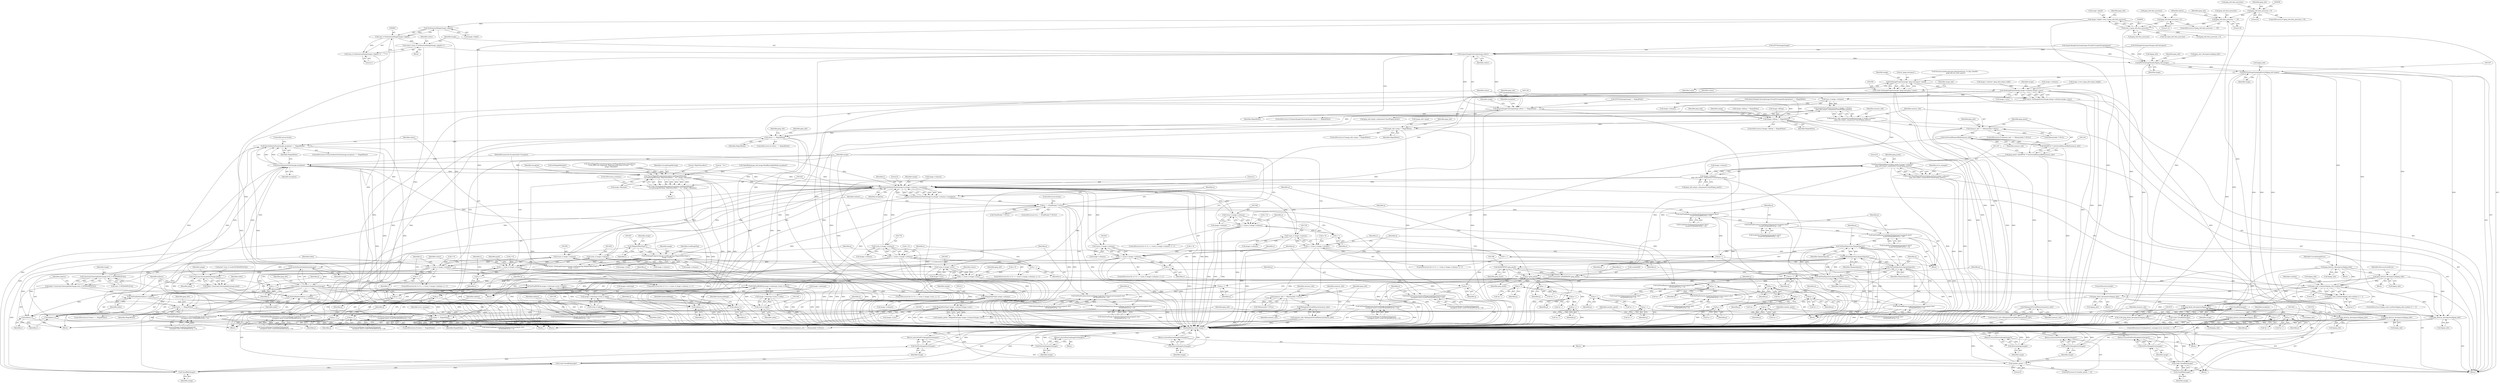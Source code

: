 digraph "0_ImageMagick_1737ac82b335e53376382c07b9a500d73dd2aa11@pointer" {
"1000854" [label="(Call,image->depth=(size_t) jpeg_info.data_precision)"];
"1000858" [label="(Call,(size_t) jpeg_info.data_precision)"];
"1000674" [label="(Call,jpeg_info.data_precision=12)"];
"1000669" [label="(Call,jpeg_info.data_precision == 16)"];
"1000652" [label="(Call,jpeg_info.data_precision > 8)"];
"1000964" [label="(Call,GetQuantumRange(image->depth))"];
"1000962" [label="(Call,(size_t) GetQuantumRange(image->depth))"];
"1000959" [label="(Call,colors=(size_t) GetQuantumRange(image->depth)+1)"];
"1000971" [label="(Call,AcquireImageColormap(image,colors))"];
"1000970" [label="(Call,AcquireImageColormap(image,colors) == MagickFalse)"];
"1000986" [label="(Call,image->debug != MagickFalse)"];
"1001064" [label="(Call,image_info->ping != MagickFalse)"];
"1001091" [label="(Call,status == MagickFalse)"];
"1001835" [label="(Call,SyncAuthenticPixels(image,exception) == MagickFalse)"];
"1001853" [label="(Call,status == MagickFalse)"];
"1001862" [label="(Call,status != MagickFalse)"];
"1000983" [label="(Call,DestroyImageList(image))"];
"1000982" [label="(Return,return(DestroyImageList(image));)"];
"1001038" [label="(Call,JPEGSetImageQuality(&jpeg_info,image))"];
"1001042" [label="(Call,JPEGSetImageSamplingFactor(&jpeg_info,image))"];
"1001059" [label="(Call,SetImageProperty(image,\"jpeg:colorspace\",value))"];
"1001057" [label="(Call,(void) SetImageProperty(image,\"jpeg:colorspace\",value))"];
"1001075" [label="(Call,CloseBlob(image))"];
"1001073" [label="(Call,(void) CloseBlob(image))"];
"1001078" [label="(Call,GetFirstImageInList(image))"];
"1001077" [label="(Return,return(GetFirstImageInList(image));)"];
"1001082" [label="(Call,SetImageExtent(image,image->columns,image->rows))"];
"1001080" [label="(Call,status=SetImageExtent(image,image->columns,image->rows))"];
"1001105" [label="(Call,DestroyImageList(image))"];
"1001104" [label="(Return,return(DestroyImageList(image));)"];
"1001135" [label="(Call,(size_t) image->columns)"];
"1001134" [label="(Call,AcquireVirtualMemory((size_t) image->columns,\n    jpeg_info.output_components*sizeof(*jpeg_pixels)))"];
"1001132" [label="(Call,memory_info=AcquireVirtualMemory((size_t) image->columns,\n    jpeg_info.output_components*sizeof(*jpeg_pixels)))"];
"1001148" [label="(Call,memory_info == (MemoryInfo *) NULL)"];
"1001164" [label="(Call,GetVirtualMemoryBlob(memory_info))"];
"1001162" [label="(Call,(JSAMPLE *) GetVirtualMemoryBlob(memory_info))"];
"1001160" [label="(Call,jpeg_pixels=(JSAMPLE *) GetVirtualMemoryBlob(memory_info))"];
"1001168" [label="(Call,ResetMagickMemory(jpeg_pixels,0,image->columns* \n    jpeg_info.output_components*sizeof(*jpeg_pixels)))"];
"1001166" [label="(Call,(void) ResetMagickMemory(jpeg_pixels,0,image->columns* \n    jpeg_info.output_components*sizeof(*jpeg_pixels)))"];
"1001395" [label="(Call,(JSAMPROW) jpeg_pixels)"];
"1001391" [label="(Call,scanline[0]=(JSAMPROW) jpeg_pixels)"];
"1001417" [label="(Call,jpeg_read_scanlines(&jpeg_info,scanline,1))"];
"1001416" [label="(Call,jpeg_read_scanlines(&jpeg_info,scanline,1) != 1)"];
"1001857" [label="(Call,jpeg_abort_decompress(&jpeg_info))"];
"1001880" [label="(Call,jpeg_finish_decompress(&jpeg_info))"];
"1001878" [label="(Call,(void) jpeg_finish_decompress(&jpeg_info))"];
"1001883" [label="(Call,jpeg_destroy_decompress(&jpeg_info))"];
"1001436" [label="(Call,p=jpeg_pixels)"];
"1001530" [label="(Call,p++)"];
"1001564" [label="(Call,p++)"];
"1001575" [label="(Call,p++)"];
"1001586" [label="(Call,p++)"];
"1001619" [label="(Call,p++)"];
"1001632" [label="(Call,p++)"];
"1001645" [label="(Call,p++)"];
"1001660" [label="(Call,p++)"];
"1001711" [label="(Call,p++)"];
"1001743" [label="(Call,p++)"];
"1001752" [label="(Call,p++)"];
"1001761" [label="(Call,p++)"];
"1001792" [label="(Call,p++)"];
"1001803" [label="(Call,p++)"];
"1001814" [label="(Call,p++)"];
"1001827" [label="(Call,p++)"];
"1001191" [label="(Call,memory_info != (MemoryInfo *) NULL)"];
"1001198" [label="(Call,RelinquishVirtualMemory(memory_info))"];
"1001196" [label="(Call,memory_info=RelinquishVirtualMemory(memory_info))"];
"1001888" [label="(Call,RelinquishVirtualMemory(memory_info))"];
"1001886" [label="(Call,memory_info=RelinquishVirtualMemory(memory_info))"];
"1001171" [label="(Call,image->columns* \n    jpeg_info.output_components*sizeof(*jpeg_pixels))"];
"1001210" [label="(Call,(MagickSizeType) image->columns)"];
"1001209" [label="(Call,(MagickSizeType) image->columns*image->rows)"];
"1001207" [label="(Call,number_pixels=(MagickSizeType) image->columns*image->rows)"];
"1001219" [label="(Call,number_pixels != 0)"];
"1001441" [label="(Call,QueueAuthenticPixels(image,0,y,image->columns,1,exception))"];
"1001439" [label="(Call,q=QueueAuthenticPixels(image,0,y,image->columns,1,exception))"];
"1001451" [label="(Call,q == (PixelPacket *) NULL)"];
"1001521" [label="(Call,SetPixelRGBO(q,image->colormap+(ssize_t) index))"];
"1001532" [label="(Call,q++)"];
"1001555" [label="(Call,SetPixelRed(q,ScaleShortToQuantum((unsigned short)\n                (scale*GETJSAMPLE(*p++)))))"];
"1001566" [label="(Call,SetPixelGreen(q,ScaleShortToQuantum((unsigned short)\n                (scale*GETJSAMPLE(*p++)))))"];
"1001577" [label="(Call,SetPixelBlue(q,ScaleShortToQuantum((unsigned short)\n                (scale*GETJSAMPLE(*p++)))))"];
"1001588" [label="(Call,SetPixelOpacity(q,OpaqueOpacity))"];
"1001591" [label="(Call,q++)"];
"1001662" [label="(Call,SetPixelOpacity(q,OpaqueOpacity))"];
"1001665" [label="(Call,q++)"];
"1001608" [label="(Call,SetPixelCyan(q,QuantumRange-ScaleShortToQuantum(\n                (unsigned short) (scale*GETJSAMPLE(*p++)))))"];
"1001621" [label="(Call,SetPixelMagenta(q,QuantumRange-ScaleShortToQuantum(\n                (unsigned short) (scale*GETJSAMPLE(*p++)))))"];
"1001634" [label="(Call,SetPixelYellow(q,QuantumRange-ScaleShortToQuantum(\n                (unsigned short) (scale*GETJSAMPLE(*p++)))))"];
"1001763" [label="(Call,SetPixelOpacity(q,OpaqueOpacity))"];
"1001766" [label="(Call,q++)"];
"1001736" [label="(Call,SetPixelRed(q,ScaleCharToQuantum((unsigned char)\n              GETJSAMPLE(*p++))))"];
"1001745" [label="(Call,SetPixelGreen(q,ScaleCharToQuantum((unsigned char)\n              GETJSAMPLE(*p++))))"];
"1001754" [label="(Call,SetPixelBlue(q,ScaleCharToQuantum((unsigned char)\n              GETJSAMPLE(*p++))))"];
"1001829" [label="(Call,SetPixelOpacity(q,OpaqueOpacity))"];
"1001832" [label="(Call,q++)"];
"1001783" [label="(Call,SetPixelCyan(q,QuantumRange-ScaleCharToQuantum((unsigned char)\n              GETJSAMPLE(*p++))))"];
"1001794" [label="(Call,SetPixelMagenta(q,QuantumRange-ScaleCharToQuantum((unsigned char)\n              GETJSAMPLE(*p++))))"];
"1001805" [label="(Call,SetPixelYellow(q,QuantumRange-ScaleCharToQuantum((unsigned char)\n              GETJSAMPLE(*p++))))"];
"1001702" [label="(Call,SetPixelRGBO(q,image->colormap+(ssize_t) index))"];
"1001713" [label="(Call,q++)"];
"1001459" [label="(Call,GetAuthenticIndexQueue(image))"];
"1001457" [label="(Call,indexes=GetAuthenticIndexQueue(image))"];
"1001516" [label="(Call,SetPixelIndex(indexes+x,index))"];
"1001527" [label="(Call,(ssize_t) index)"];
"1001523" [label="(Call,image->colormap+(ssize_t) index)"];
"1001517" [label="(Call,indexes+x)"];
"1001647" [label="(Call,SetPixelBlack(indexes+x,QuantumRange-ScaleShortToQuantum(\n                (unsigned short) (scale*GETJSAMPLE(*p++)))))"];
"1001648" [label="(Call,indexes+x)"];
"1001697" [label="(Call,SetPixelIndex(indexes+x,index))"];
"1001708" [label="(Call,(ssize_t) index)"];
"1001704" [label="(Call,image->colormap+(ssize_t) index)"];
"1001698" [label="(Call,indexes+x)"];
"1001816" [label="(Call,SetPixelBlack(indexes+x,QuantumRange-ScaleCharToQuantum(\n              (unsigned char) GETJSAMPLE(*p++))))"];
"1001817" [label="(Call,indexes+x)"];
"1001513" [label="(Call,ConstrainColormapIndex(image,pixel))"];
"1001511" [label="(Call,index=ConstrainColormapIndex(image,pixel))"];
"1001836" [label="(Call,SyncAuthenticPixels(image,exception))"];
"1001426" [label="(Call,ThrowMagickException(exception,GetMagickModule(),\n          CorruptImageWarning,\"SkipToSyncByte\",\"`%s'\",image->filename))"];
"1001424" [label="(Call,(void) ThrowMagickException(exception,GetMagickModule(),\n          CorruptImageWarning,\"SkipToSyncByte\",\"`%s'\",image->filename))"];
"1001843" [label="(Call,SetImageProgress(image,LoadImageTag,(MagickOffsetType) y,\n      image->rows))"];
"1001404" [label="(Call,(ssize_t) image->rows)"];
"1001402" [label="(Call,y < (ssize_t) image->rows)"];
"1001409" [label="(Call,y++)"];
"1001841" [label="(Call,status=SetImageProgress(image,LoadImageTag,(MagickOffsetType) y,\n      image->rows))"];
"1001892" [label="(Call,CloseBlob(image))"];
"1001890" [label="(Call,(void) CloseBlob(image))"];
"1001895" [label="(Call,GetFirstImageInList(image))"];
"1001894" [label="(Return,return(GetFirstImageInList(image));)"];
"1001690" [label="(Call,ConstrainColormapIndex(image,(size_t) GETJSAMPLE(*p)))"];
"1001688" [label="(Call,index=ConstrainColormapIndex(image,(size_t) GETJSAMPLE(*p)))"];
"1001493" [label="(Call,(ssize_t) image->columns)"];
"1001491" [label="(Call,x < (ssize_t) image->columns)"];
"1001498" [label="(Call,x++)"];
"1001547" [label="(Call,(ssize_t) image->columns)"];
"1001545" [label="(Call,x < (ssize_t) image->columns)"];
"1001552" [label="(Call,x++)"];
"1001600" [label="(Call,(ssize_t) image->columns)"];
"1001598" [label="(Call,x < (ssize_t) image->columns)"];
"1001605" [label="(Call,x++)"];
"1001680" [label="(Call,(ssize_t) image->columns)"];
"1001678" [label="(Call,x < (ssize_t) image->columns)"];
"1001685" [label="(Call,x++)"];
"1001728" [label="(Call,(ssize_t) image->columns)"];
"1001726" [label="(Call,x < (ssize_t) image->columns)"];
"1001733" [label="(Call,x++)"];
"1001775" [label="(Call,(ssize_t) image->columns)"];
"1001773" [label="(Call,x < (ssize_t) image->columns)"];
"1001780" [label="(Call,x++)"];
"1001846" [label="(Call,(MagickOffsetType) y)"];
"1001205" [label="(Call,CloseBlob(image))"];
"1001203" [label="(Call,(void) CloseBlob(image))"];
"1001223" [label="(Call,GetFirstImageInList(image))"];
"1001222" [label="(Return,return(GetFirstImageInList(image));)"];
"1001226" [label="(Call,DestroyImage(image))"];
"1001225" [label="(Return,return(DestroyImage(image));)"];
"1001070" [label="(Call,jpeg_destroy_decompress(&jpeg_info))"];
"1001095" [label="(Call,jpeg_destroy_decompress(&jpeg_info))"];
"1001126" [label="(Call,jpeg_destroy_decompress(&jpeg_info))"];
"1001154" [label="(Call,jpeg_destroy_decompress(&jpeg_info))"];
"1001200" [label="(Call,jpeg_destroy_decompress(&jpeg_info))"];
"1000961" [label="(Call,(size_t) GetQuantumRange(image->depth)+1)"];
"1000977" [label="(Identifier,exception)"];
"1001458" [label="(Identifier,indexes)"];
"1001853" [label="(Call,status == MagickFalse)"];
"1001690" [label="(Call,ConstrainColormapIndex(image,(size_t) GETJSAMPLE(*p)))"];
"1000990" [label="(Identifier,MagickFalse)"];
"1001700" [label="(Identifier,x)"];
"1001766" [label="(Call,q++)"];
"1001402" [label="(Call,y < (ssize_t) image->rows)"];
"1001784" [label="(Identifier,q)"];
"1001714" [label="(Identifier,q)"];
"1001197" [label="(Identifier,memory_info)"];
"1001647" [label="(Call,SetPixelBlack(indexes+x,QuantumRange-ScaleShortToQuantum(\n                (unsigned short) (scale*GETJSAMPLE(*p++)))))"];
"1001775" [label="(Call,(ssize_t) image->columns)"];
"1001733" [label="(Call,x++)"];
"1001130" [label="(Identifier,CorruptImageError)"];
"1001040" [label="(Identifier,jpeg_info)"];
"1001436" [label="(Call,p=jpeg_pixels)"];
"1000858" [label="(Call,(size_t) jpeg_info.data_precision)"];
"1001862" [label="(Call,status != MagickFalse)"];
"1001459" [label="(Call,GetAuthenticIndexQueue(image))"];
"1001208" [label="(Identifier,number_pixels)"];
"1001722" [label="(ControlStructure,for (x=0; x < (ssize_t) image->columns; x++))"];
"1001563" [label="(Call,*p++)"];
"1001727" [label="(Identifier,x)"];
"1001175" [label="(Call,jpeg_info.output_components*sizeof(*jpeg_pixels))"];
"1001078" [label="(Call,GetFirstImageInList(image))"];
"1001660" [label="(Call,p++)"];
"1000982" [label="(Return,return(DestroyImageList(image));)"];
"1001820" [label="(Call,QuantumRange-ScaleCharToQuantum(\n              (unsigned char) GETJSAMPLE(*p++)))"];
"1001843" [label="(Call,SetImageProgress(image,LoadImageTag,(MagickOffsetType) y,\n      image->rows))"];
"1001605" [label="(Call,x++)"];
"1001063" [label="(ControlStructure,if (image_info->ping != MagickFalse))"];
"1000985" [label="(ControlStructure,if (image->debug != MagickFalse))"];
"1001095" [label="(Call,jpeg_destroy_decompress(&jpeg_info))"];
"1001057" [label="(Call,(void) SetImageProperty(image,\"jpeg:colorspace\",value))"];
"1001426" [label="(Call,ThrowMagickException(exception,GetMagickModule(),\n          CorruptImageWarning,\"SkipToSyncByte\",\"`%s'\",image->filename))"];
"1001133" [label="(Identifier,memory_info)"];
"1001782" [label="(Block,)"];
"1001792" [label="(Call,p++)"];
"1000971" [label="(Call,AcquireImageColormap(image,colors))"];
"1001081" [label="(Identifier,status)"];
"1001713" [label="(Call,q++)"];
"1001791" [label="(Call,*p++)"];
"1001841" [label="(Call,status=SetImageProgress(image,LoadImageTag,(MagickOffsetType) y,\n      image->rows))"];
"1001864" [label="(Identifier,MagickFalse)"];
"1001692" [label="(Call,(size_t) GETJSAMPLE(*p))"];
"1001435" [label="(ControlStructure,continue;)"];
"1001186" [label="(Identifier,error_manager)"];
"1001892" [label="(Call,CloseBlob(image))"];
"1001391" [label="(Call,scanline[0]=(JSAMPROW) jpeg_pixels)"];
"1001662" [label="(Call,SetPixelOpacity(q,OpaqueOpacity))"];
"1001524" [label="(Call,image->colormap)"];
"1001889" [label="(Identifier,memory_info)"];
"1001646" [label="(Identifier,p)"];
"1001439" [label="(Call,q=QueueAuthenticPixels(image,0,y,image->columns,1,exception))"];
"1001780" [label="(Call,x++)"];
"1000973" [label="(Identifier,colors)"];
"1001191" [label="(Call,memory_info != (MemoryInfo *) NULL)"];
"1001399" [label="(Call,y=0)"];
"1001664" [label="(Identifier,OpaqueOpacity)"];
"1001770" [label="(Call,x=0)"];
"1000111" [label="(Block,)"];
"1001419" [label="(Identifier,jpeg_info)"];
"1001623" [label="(Call,QuantumRange-ScaleShortToQuantum(\n                (unsigned short) (scale*GETJSAMPLE(*p++))))"];
"1001445" [label="(Call,image->columns)"];
"1000110" [label="(MethodParameterIn,ExceptionInfo *exception)"];
"1001150" [label="(Call,(MemoryInfo *) NULL)"];
"1000656" [label="(Literal,8)"];
"1001499" [label="(Identifier,x)"];
"1001523" [label="(Call,image->colormap+(ssize_t) index)"];
"1001704" [label="(Call,image->colormap+(ssize_t) index)"];
"1001735" [label="(Block,)"];
"1001048" [label="(Call,FormatLocaleString(value,MaxTextExtent,\"%.20g\",(double)\n    jpeg_info.out_color_space))"];
"1001726" [label="(Call,x < (ssize_t) image->columns)"];
"1001220" [label="(Identifier,number_pixels)"];
"1001148" [label="(Call,memory_info == (MemoryInfo *) NULL)"];
"1001410" [label="(Identifier,y)"];
"1001042" [label="(Call,JPEGSetImageSamplingFactor(&jpeg_info,image))"];
"1001661" [label="(Identifier,p)"];
"1001198" [label="(Call,RelinquishVirtualMemory(memory_info))"];
"1000680" [label="(Identifier,option)"];
"1001756" [label="(Call,ScaleCharToQuantum((unsigned char)\n              GETJSAMPLE(*p++)))"];
"1001852" [label="(ControlStructure,if (status == MagickFalse))"];
"1001708" [label="(Call,(ssize_t) index)"];
"1001201" [label="(Call,&jpeg_info)"];
"1001084" [label="(Call,image->columns)"];
"1001549" [label="(Call,image->columns)"];
"1000960" [label="(Identifier,colors)"];
"1001059" [label="(Call,SetImageProperty(image,\"jpeg:colorspace\",value))"];
"1000969" [label="(ControlStructure,if (AcquireImageColormap(image,colors) == MagickFalse))"];
"1001829" [label="(Call,SetPixelOpacity(q,OpaqueOpacity))"];
"1001762" [label="(Identifier,p)"];
"1001190" [label="(ControlStructure,if (memory_info != (MemoryInfo *) NULL))"];
"1001767" [label="(Identifier,q)"];
"1001849" [label="(Call,image->rows)"];
"1001492" [label="(Identifier,x)"];
"1001835" [label="(Call,SyncAuthenticPixels(image,exception) == MagickFalse)"];
"1001878" [label="(Call,(void) jpeg_finish_decompress(&jpeg_info))"];
"1001711" [label="(Call,p++)"];
"1001763" [label="(Call,SetPixelOpacity(q,OpaqueOpacity))"];
"1001039" [label="(Call,&jpeg_info)"];
"1001817" [label="(Call,indexes+x)"];
"1000986" [label="(Call,image->debug != MagickFalse)"];
"1001491" [label="(Call,x < (ssize_t) image->columns)"];
"1000676" [label="(Identifier,jpeg_info)"];
"1001457" [label="(Call,indexes=GetAuthenticIndexQueue(image))"];
"1000668" [label="(ControlStructure,if (jpeg_info.data_precision == 16))"];
"1001527" [label="(Call,(ssize_t) index)"];
"1001044" [label="(Identifier,jpeg_info)"];
"1001149" [label="(Identifier,memory_info)"];
"1001212" [label="(Call,image->columns)"];
"1001196" [label="(Call,memory_info=RelinquishVirtualMemory(memory_info))"];
"1001746" [label="(Identifier,q)"];
"1001689" [label="(Identifier,index)"];
"1001449" [label="(Identifier,exception)"];
"1001418" [label="(Call,&jpeg_info)"];
"1001411" [label="(Block,)"];
"1001855" [label="(Identifier,MagickFalse)"];
"1001137" [label="(Call,image->columns)"];
"1001094" [label="(Block,)"];
"1000855" [label="(Call,image->depth)"];
"1001203" [label="(Call,(void) CloseBlob(image))"];
"1001453" [label="(Call,(PixelPacket *) NULL)"];
"1001069" [label="(Block,)"];
"1001644" [label="(Call,*p++)"];
"1001745" [label="(Call,SetPixelGreen(q,ScaleCharToQuantum((unsigned char)\n              GETJSAMPLE(*p++))))"];
"1001161" [label="(Identifier,jpeg_pixels)"];
"1001705" [label="(Call,image->colormap)"];
"1001545" [label="(Call,x < (ssize_t) image->columns)"];
"1001437" [label="(Identifier,p)"];
"1001659" [label="(Call,*p++)"];
"1001602" [label="(Call,image->columns)"];
"1001586" [label="(Call,p++)"];
"1001448" [label="(Literal,1)"];
"1001730" [label="(Call,image->columns)"];
"1000983" [label="(Call,DestroyImageList(image))"];
"1001854" [label="(Identifier,status)"];
"1001451" [label="(Call,q == (PixelPacket *) NULL)"];
"1001890" [label="(Call,(void) CloseBlob(image))"];
"1001589" [label="(Identifier,q)"];
"1001751" [label="(Call,*p++)"];
"1001844" [label="(Identifier,image)"];
"1001105" [label="(Call,DestroyImageList(image))"];
"1001633" [label="(Identifier,p)"];
"1001794" [label="(Call,SetPixelMagenta(q,QuantumRange-ScaleCharToQuantum((unsigned char)\n              GETJSAMPLE(*p++))))"];
"1001096" [label="(Call,&jpeg_info)"];
"1000653" [label="(Call,jpeg_info.data_precision)"];
"1001529" [label="(Identifier,index)"];
"1000837" [label="(Call,jpeg_start_decompress(&jpeg_info))"];
"1001814" [label="(Call,p++)"];
"1001060" [label="(Identifier,image)"];
"1001087" [label="(Call,image->rows)"];
"1001868" [label="(Identifier,error_manager)"];
"1001858" [label="(Call,&jpeg_info)"];
"1001397" [label="(Identifier,jpeg_pixels)"];
"1001462" [label="(Call,jpeg_info.data_precision > 8)"];
"1001079" [label="(Identifier,image)"];
"1001565" [label="(Identifier,p)"];
"1001815" [label="(Identifier,p)"];
"1001134" [label="(Call,AcquireVirtualMemory((size_t) image->columns,\n    jpeg_info.output_components*sizeof(*jpeg_pixels)))"];
"1001227" [label="(Identifier,image)"];
"1001609" [label="(Identifier,q)"];
"1000854" [label="(Call,image->depth=(size_t) jpeg_info.data_precision)"];
"1001896" [label="(Identifier,image)"];
"1001578" [label="(Identifier,q)"];
"1001556" [label="(Identifier,q)"];
"1001897" [label="(MethodReturn,static Image *)"];
"1001635" [label="(Identifier,q)"];
"1001796" [label="(Call,QuantumRange-ScaleCharToQuantum((unsigned char)\n              GETJSAMPLE(*p++)))"];
"1001888" [label="(Call,RelinquishVirtualMemory(memory_info))"];
"1001429" [label="(Identifier,CorruptImageWarning)"];
"1001147" [label="(ControlStructure,if (memory_info == (MemoryInfo *) NULL))"];
"1001193" [label="(Call,(MemoryInfo *) NULL)"];
"1001209" [label="(Call,(MagickSizeType) image->columns*image->rows)"];
"1001648" [label="(Call,indexes+x)"];
"1001424" [label="(Call,(void) ThrowMagickException(exception,GetMagickModule(),\n          CorruptImageWarning,\"SkipToSyncByte\",\"`%s'\",image->filename))"];
"1000902" [label="(Call,IsITUFaxImage(image) != MagickFalse)"];
"1001590" [label="(Identifier,OpaqueOpacity)"];
"1001210" [label="(Call,(MagickSizeType) image->columns)"];
"1001886" [label="(Call,memory_info=RelinquishVirtualMemory(memory_info))"];
"1001795" [label="(Identifier,q)"];
"1001838" [label="(Identifier,exception)"];
"1001793" [label="(Identifier,p)"];
"1001199" [label="(Identifier,memory_info)"];
"1001205" [label="(Call,CloseBlob(image))"];
"1001663" [label="(Identifier,q)"];
"1001547" [label="(Call,(ssize_t) image->columns)"];
"1001041" [label="(Identifier,image)"];
"1001665" [label="(Call,q++)"];
"1001857" [label="(Call,jpeg_abort_decompress(&jpeg_info))"];
"1001511" [label="(Call,index=ConstrainColormapIndex(image,pixel))"];
"1001512" [label="(Identifier,index)"];
"1001406" [label="(Call,image->rows)"];
"1001764" [label="(Identifier,q)"];
"1001516" [label="(Call,SetPixelIndex(indexes+x,index))"];
"1000972" [label="(Identifier,image)"];
"1001515" [label="(Identifier,pixel)"];
"1001880" [label="(Call,jpeg_finish_decompress(&jpeg_info))"];
"1000903" [label="(Call,IsITUFaxImage(image))"];
"1001216" [label="(Identifier,image)"];
"1001840" [label="(ControlStructure,break;)"];
"1001785" [label="(Call,QuantumRange-ScaleCharToQuantum((unsigned char)\n              GETJSAMPLE(*p++)))"];
"1001777" [label="(Call,image->columns)"];
"1001552" [label="(Call,x++)"];
"1001861" [label="(ControlStructure,if (status != MagickFalse))"];
"1001218" [label="(ControlStructure,if (number_pixels != 0))"];
"1001223" [label="(Call,GetFirstImageInList(image))"];
"1001169" [label="(Identifier,jpeg_pixels)"];
"1001093" [label="(Identifier,MagickFalse)"];
"1000970" [label="(Call,AcquireImageColormap(image,colors) == MagickFalse)"];
"1001432" [label="(Call,image->filename)"];
"1001423" [label="(Block,)"];
"1001699" [label="(Identifier,indexes)"];
"1001831" [label="(Identifier,OpaqueOpacity)"];
"1001546" [label="(Identifier,x)"];
"1001679" [label="(Identifier,x)"];
"1001885" [label="(Identifier,jpeg_info)"];
"1001488" [label="(Call,x=0)"];
"1001043" [label="(Call,&jpeg_info)"];
"1001592" [label="(Identifier,q)"];
"1001082" [label="(Call,SetImageExtent(image,image->columns,image->rows))"];
"1000957" [label="(Block,)"];
"1001521" [label="(Call,SetPixelRGBO(q,image->colormap+(ssize_t) index))"];
"1001568" [label="(Call,ScaleShortToQuantum((unsigned short)\n                (scale*GETJSAMPLE(*p++))))"];
"1001736" [label="(Call,SetPixelRed(q,ScaleCharToQuantum((unsigned char)\n              GETJSAMPLE(*p++))))"];
"1001409" [label="(Call,y++)"];
"1001805" [label="(Call,SetPixelYellow(q,QuantumRange-ScaleCharToQuantum((unsigned char)\n              GETJSAMPLE(*p++))))"];
"1001553" [label="(Identifier,x)"];
"1001503" [label="(Identifier,pixel)"];
"1001598" [label="(Call,x < (ssize_t) image->columns)"];
"1001564" [label="(Call,p++)"];
"1001783" [label="(Call,SetPixelCyan(q,QuantumRange-ScaleCharToQuantum((unsigned char)\n              GETJSAMPLE(*p++))))"];
"1001747" [label="(Call,ScaleCharToQuantum((unsigned char)\n              GETJSAMPLE(*p++)))"];
"1001065" [label="(Call,image_info->ping)"];
"1001192" [label="(Identifier,memory_info)"];
"1001807" [label="(Call,QuantumRange-ScaleCharToQuantum((unsigned char)\n              GETJSAMPLE(*p++)))"];
"1001848" [label="(Identifier,y)"];
"1001206" [label="(Identifier,image)"];
"1001760" [label="(Call,*p++)"];
"1001202" [label="(Identifier,jpeg_info)"];
"1000965" [label="(Call,image->depth)"];
"1001215" [label="(Call,image->rows)"];
"1001607" [label="(Block,)"];
"1001753" [label="(Identifier,p)"];
"1001610" [label="(Call,QuantumRange-ScaleShortToQuantum(\n                (unsigned short) (scale*GETJSAMPLE(*p++))))"];
"1001846" [label="(Call,(MagickOffsetType) y)"];
"1001498" [label="(Call,x++)"];
"1001073" [label="(Call,(void) CloseBlob(image))"];
"1001575" [label="(Call,p++)"];
"1001064" [label="(Call,image_info->ping != MagickFalse)"];
"1001688" [label="(Call,index=ConstrainColormapIndex(image,(size_t) GETJSAMPLE(*p)))"];
"1001430" [label="(Literal,\"SkipToSyncByte\")"];
"1001519" [label="(Identifier,x)"];
"1001755" [label="(Identifier,q)"];
"1001839" [label="(Identifier,MagickFalse)"];
"1001894" [label="(Return,return(GetFirstImageInList(image));)"];
"1001099" [label="(Identifier,exception)"];
"1001431" [label="(Literal,\"`%s'\")"];
"1001068" [label="(Identifier,MagickFalse)"];
"1001773" [label="(Call,x < (ssize_t) image->columns)"];
"1001826" [label="(Call,*p++)"];
"1001514" [label="(Identifier,image)"];
"1001702" [label="(Call,SetPixelRGBO(q,image->colormap+(ssize_t) index))"];
"1001895" [label="(Call,GetFirstImageInList(image))"];
"1001420" [label="(Identifier,scanline)"];
"1001140" [label="(Call,jpeg_info.output_components*sizeof(*jpeg_pixels))"];
"1001091" [label="(Call,status == MagickFalse)"];
"1001224" [label="(Identifier,image)"];
"1001678" [label="(Call,x < (ssize_t) image->columns)"];
"1001743" [label="(Call,p++)"];
"1001856" [label="(Block,)"];
"1001761" [label="(Call,p++)"];
"1001166" [label="(Call,(void) ResetMagickMemory(jpeg_pixels,0,image->columns* \n    jpeg_info.output_components*sizeof(*jpeg_pixels)))"];
"1001828" [label="(Identifier,p)"];
"1001421" [label="(Literal,1)"];
"1001460" [label="(Identifier,image)"];
"1001651" [label="(Call,QuantumRange-ScaleShortToQuantum(\n                (unsigned short) (scale*GETJSAMPLE(*p++))))"];
"1001135" [label="(Call,(size_t) image->columns)"];
"1001567" [label="(Identifier,q)"];
"1000964" [label="(Call,GetQuantumRange(image->depth))"];
"1001076" [label="(Identifier,image)"];
"1001155" [label="(Call,&jpeg_info)"];
"1001566" [label="(Call,SetPixelGreen(q,ScaleShortToQuantum((unsigned short)\n                (scale*GETJSAMPLE(*p++)))))"];
"1000959" [label="(Call,colors=(size_t) GetQuantumRange(image->depth)+1)"];
"1001769" [label="(ControlStructure,for (x=0; x < (ssize_t) image->columns; x++))"];
"1001588" [label="(Call,SetPixelOpacity(q,OpaqueOpacity))"];
"1001531" [label="(Identifier,p)"];
"1001887" [label="(Identifier,memory_info)"];
"1001606" [label="(Identifier,x)"];
"1001703" [label="(Identifier,q)"];
"1001574" [label="(Call,*p++)"];
"1001422" [label="(Literal,1)"];
"1001062" [label="(Identifier,value)"];
"1001493" [label="(Call,(ssize_t) image->columns)"];
"1001818" [label="(Identifier,indexes)"];
"1001832" [label="(Call,q++)"];
"1001440" [label="(Identifier,q)"];
"1001804" [label="(Identifier,p)"];
"1001712" [label="(Identifier,p)"];
"1001744" [label="(Identifier,p)"];
"1000995" [label="(Identifier,image)"];
"1001652" [label="(Identifier,QuantumRange)"];
"1001045" [label="(Identifier,image)"];
"1001697" [label="(Call,SetPixelIndex(indexes+x,index))"];
"1001806" [label="(Identifier,q)"];
"1001226" [label="(Call,DestroyImage(image))"];
"1000975" [label="(Block,)"];
"1001634" [label="(Call,SetPixelYellow(q,QuantumRange-ScaleShortToQuantum(\n                (unsigned short) (scale*GETJSAMPLE(*p++)))))"];
"1001682" [label="(Call,image->columns)"];
"1000613" [label="(Call,image->debug != MagickFalse)"];
"1001522" [label="(Identifier,q)"];
"1001883" [label="(Call,jpeg_destroy_decompress(&jpeg_info))"];
"1001077" [label="(Return,return(GetFirstImageInList(image));)"];
"1001813" [label="(Call,*p++)"];
"1001111" [label="(Identifier,jpeg_info)"];
"1001752" [label="(Call,p++)"];
"1001444" [label="(Identifier,y)"];
"1001541" [label="(ControlStructure,for (x=0; x < (ssize_t) image->columns; x++))"];
"1001850" [label="(Identifier,image)"];
"1000865" [label="(Identifier,jpeg_info)"];
"1001738" [label="(Call,ScaleCharToQuantum((unsigned char)\n              GETJSAMPLE(*p++)))"];
"1001164" [label="(Call,GetVirtualMemoryBlob(memory_info))"];
"1001061" [label="(Literal,\"jpeg:colorspace\")"];
"1001106" [label="(Identifier,image)"];
"1000674" [label="(Call,jpeg_info.data_precision=12)"];
"1001126" [label="(Call,jpeg_destroy_decompress(&jpeg_info))"];
"1001819" [label="(Identifier,x)"];
"1001821" [label="(Identifier,QuantumRange)"];
"1001842" [label="(Identifier,status)"];
"1001555" [label="(Call,SetPixelRed(q,ScaleShortToQuantum((unsigned short)\n                (scale*GETJSAMPLE(*p++)))))"];
"1001734" [label="(Identifier,x)"];
"1000968" [label="(Literal,1)"];
"1001802" [label="(Call,*p++)"];
"1001156" [label="(Identifier,jpeg_info)"];
"1001830" [label="(Identifier,q)"];
"1001487" [label="(ControlStructure,for (x=0; x < (ssize_t) image->columns; x++))"];
"1001158" [label="(Identifier,ResourceLimitError)"];
"1001154" [label="(Call,jpeg_destroy_decompress(&jpeg_info))"];
"1001599" [label="(Identifier,x)"];
"1001723" [label="(Call,x=0)"];
"1001737" [label="(Identifier,q)"];
"1001636" [label="(Call,QuantumRange-ScaleShortToQuantum(\n                (unsigned short) (scale*GETJSAMPLE(*p++))))"];
"1001576" [label="(Identifier,p)"];
"1001619" [label="(Call,p++)"];
"1000651" [label="(ControlStructure,if (jpeg_info.data_precision > 8))"];
"1001520" [label="(Identifier,index)"];
"1001392" [label="(Call,scanline[0])"];
"1001860" [label="(ControlStructure,break;)"];
"1001557" [label="(Call,ScaleShortToQuantum((unsigned short)\n                (scale*GETJSAMPLE(*p++))))"];
"1001728" [label="(Call,(ssize_t) image->columns)"];
"1001585" [label="(Call,*p++)"];
"1000930" [label="(Call,AcquireImageColormap(image,StringToUnsignedLong(option)))"];
"1001742" [label="(Call,*p++)"];
"1000652" [label="(Call,jpeg_info.data_precision > 8)"];
"1000671" [label="(Identifier,jpeg_info)"];
"1001072" [label="(Identifier,jpeg_info)"];
"1001675" [label="(Call,x=0)"];
"1001686" [label="(Identifier,x)"];
"1001666" [label="(Identifier,q)"];
"1000909" [label="(Call,SetImageColorspace(image,LabColorspace))"];
"1001595" [label="(Call,x=0)"];
"1001171" [label="(Call,image->columns* \n    jpeg_info.output_components*sizeof(*jpeg_pixels))"];
"1001416" [label="(Call,jpeg_read_scanlines(&jpeg_info,scanline,1) != 1)"];
"1001513" [label="(Call,ConstrainColormapIndex(image,pixel))"];
"1000678" [label="(Literal,12)"];
"1001443" [label="(Literal,0)"];
"1001871" [label="(ControlStructure,if (setjmp(error_manager.error_recovery) == 0))"];
"1001774" [label="(Identifier,x)"];
"1001450" [label="(ControlStructure,if (q == (PixelPacket *) NULL))"];
"1000669" [label="(Call,jpeg_info.data_precision == 16)"];
"1000675" [label="(Call,jpeg_info.data_precision)"];
"1001404" [label="(Call,(ssize_t) image->rows)"];
"1001649" [label="(Identifier,indexes)"];
"1000929" [label="(Call,AcquireImageColormap(image,StringToUnsignedLong(option)) == MagickFalse)"];
"1001142" [label="(Identifier,jpeg_info)"];
"1001170" [label="(Literal,0)"];
"1001221" [label="(Literal,0)"];
"1001160" [label="(Call,jpeg_pixels=(JSAMPLE *) GetVirtualMemoryBlob(memory_info))"];
"1000962" [label="(Call,(size_t) GetQuantumRange(image->depth))"];
"1001517" [label="(Call,indexes+x)"];
"1001618" [label="(Call,*p++)"];
"1001533" [label="(Identifier,q)"];
"1001125" [label="(Block,)"];
"1001400" [label="(Identifier,y)"];
"1001701" [label="(Identifier,index)"];
"1001168" [label="(Call,ResetMagickMemory(jpeg_pixels,0,image->columns* \n    jpeg_info.output_components*sizeof(*jpeg_pixels)))"];
"1001090" [label="(ControlStructure,if (status == MagickFalse))"];
"1001687" [label="(Block,)"];
"1001398" [label="(ControlStructure,for (y=0; y < (ssize_t) image->rows; y++))"];
"1001092" [label="(Identifier,status)"];
"1001754" [label="(Call,SetPixelBlue(q,ScaleCharToQuantum((unsigned char)\n              GETJSAMPLE(*p++))))"];
"1001710" [label="(Identifier,index)"];
"1001645" [label="(Call,p++)"];
"1001587" [label="(Identifier,p)"];
"1000847" [label="(Call,image->rows=jpeg_info.output_height)"];
"1001579" [label="(Call,ScaleShortToQuantum((unsigned short)\n                (scale*GETJSAMPLE(*p++))))"];
"1001066" [label="(Identifier,image_info)"];
"1001172" [label="(Call,image->columns)"];
"1001803" [label="(Call,p++)"];
"1001827" [label="(Call,p++)"];
"1001881" [label="(Call,&jpeg_info)"];
"1001542" [label="(Call,x=0)"];
"1001417" [label="(Call,jpeg_read_scanlines(&jpeg_info,scanline,1))"];
"1000670" [label="(Call,jpeg_info.data_precision)"];
"1001403" [label="(Identifier,y)"];
"1001816" [label="(Call,SetPixelBlack(indexes+x,QuantumRange-ScaleCharToQuantum(\n              (unsigned char) GETJSAMPLE(*p++))))"];
"1001591" [label="(Call,q++)"];
"1001500" [label="(Block,)"];
"1001863" [label="(Identifier,status)"];
"1000987" [label="(Call,image->debug)"];
"1001833" [label="(Identifier,q)"];
"1001080" [label="(Call,status=SetImageExtent(image,image->columns,image->rows))"];
"1000961" [label="(Call,(size_t) GetQuantumRange(image->depth)+1)"];
"1001165" [label="(Identifier,memory_info)"];
"1001680" [label="(Call,(ssize_t) image->columns)"];
"1001698" [label="(Call,indexes+x)"];
"1001502" [label="(Call,pixel=(size_t) (scale*GETJSAMPLE(*p)))"];
"1001222" [label="(Return,return(GetFirstImageInList(image));)"];
"1001631" [label="(Call,*p++)"];
"1001189" [label="(Block,)"];
"1001691" [label="(Identifier,image)"];
"1000840" [label="(Call,image->columns=jpeg_info.output_width)"];
"1001104" [label="(Return,return(DestroyImageList(image));)"];
"1001395" [label="(Call,(JSAMPROW) jpeg_pixels)"];
"1001452" [label="(Identifier,q)"];
"1001532" [label="(Call,q++)"];
"1001083" [label="(Identifier,image)"];
"1001600" [label="(Call,(ssize_t) image->columns)"];
"1000984" [label="(Identifier,image)"];
"1001075" [label="(Call,CloseBlob(image))"];
"1001674" [label="(ControlStructure,for (x=0; x < (ssize_t) image->columns; x++))"];
"1000860" [label="(Call,jpeg_info.data_precision)"];
"1001427" [label="(Identifier,exception)"];
"1000988" [label="(Identifier,image)"];
"1001530" [label="(Call,p++)"];
"1001685" [label="(Call,x++)"];
"1001207" [label="(Call,number_pixels=(MagickSizeType) image->columns*image->rows)"];
"1001845" [label="(Identifier,LoadImageTag)"];
"1000974" [label="(Identifier,MagickFalse)"];
"1001153" [label="(Block,)"];
"1001495" [label="(Call,image->columns)"];
"1001127" [label="(Call,&jpeg_info)"];
"1001620" [label="(Identifier,p)"];
"1001622" [label="(Identifier,q)"];
"1001859" [label="(Identifier,jpeg_info)"];
"1001893" [label="(Identifier,image)"];
"1001038" [label="(Call,JPEGSetImageQuality(&jpeg_info,image))"];
"1001442" [label="(Identifier,image)"];
"1001781" [label="(Identifier,x)"];
"1001428" [label="(Call,GetMagickModule())"];
"1001836" [label="(Call,SyncAuthenticPixels(image,exception))"];
"1001577" [label="(Call,SetPixelBlue(q,ScaleShortToQuantum((unsigned short)\n                (scale*GETJSAMPLE(*p++)))))"];
"1001834" [label="(ControlStructure,if (SyncAuthenticPixels(image,exception) == MagickFalse))"];
"1001456" [label="(ControlStructure,break;)"];
"1001464" [label="(Identifier,jpeg_info)"];
"1001441" [label="(Call,QueueAuthenticPixels(image,0,y,image->columns,1,exception))"];
"1001017" [label="(Call,(int) jpeg_info.data_precision)"];
"1001132" [label="(Call,memory_info=AcquireVirtualMemory((size_t) image->columns,\n    jpeg_info.output_components*sizeof(*jpeg_pixels)))"];
"1001438" [label="(Identifier,jpeg_pixels)"];
"1000180" [label="(Call,OpenBlob(image_info,image,ReadBinaryBlobMode,exception))"];
"1001071" [label="(Call,&jpeg_info)"];
"1001594" [label="(ControlStructure,for (x=0; x < (ssize_t) image->columns; x++))"];
"1001219" [label="(Call,number_pixels != 0)"];
"1001837" [label="(Identifier,image)"];
"1001518" [label="(Identifier,indexes)"];
"1001554" [label="(Block,)"];
"1001200" [label="(Call,jpeg_destroy_decompress(&jpeg_info))"];
"1001765" [label="(Identifier,OpaqueOpacity)"];
"1001162" [label="(Call,(JSAMPLE *) GetVirtualMemoryBlob(memory_info))"];
"1001650" [label="(Identifier,x)"];
"1000659" [label="(Call,ThrowMagickException(exception,GetMagickModule(),OptionError,\n      \"12-bit JPEG not supported. Reducing pixel data to 8 bits\",\"`%s'\",\n      image->filename))"];
"1001097" [label="(Identifier,jpeg_info)"];
"1001884" [label="(Call,&jpeg_info)"];
"1001608" [label="(Call,SetPixelCyan(q,QuantumRange-ScaleShortToQuantum(\n                (unsigned short) (scale*GETJSAMPLE(*p++)))))"];
"1001632" [label="(Call,p++)"];
"1001415" [label="(ControlStructure,if (jpeg_read_scanlines(&jpeg_info,scanline,1) != 1))"];
"1001225" [label="(Return,return(DestroyImage(image));)"];
"1001621" [label="(Call,SetPixelMagenta(q,QuantumRange-ScaleShortToQuantum(\n                (unsigned short) (scale*GETJSAMPLE(*p++)))))"];
"1000673" [label="(Literal,16)"];
"1001070" [label="(Call,jpeg_destroy_decompress(&jpeg_info))"];
"1000854" -> "1000111"  [label="AST: "];
"1000854" -> "1000858"  [label="CFG: "];
"1000855" -> "1000854"  [label="AST: "];
"1000858" -> "1000854"  [label="AST: "];
"1000865" -> "1000854"  [label="CFG: "];
"1000854" -> "1001897"  [label="DDG: "];
"1000854" -> "1001897"  [label="DDG: "];
"1000858" -> "1000854"  [label="DDG: "];
"1000854" -> "1000964"  [label="DDG: "];
"1000858" -> "1000860"  [label="CFG: "];
"1000859" -> "1000858"  [label="AST: "];
"1000860" -> "1000858"  [label="AST: "];
"1000858" -> "1001897"  [label="DDG: "];
"1000674" -> "1000858"  [label="DDG: "];
"1000669" -> "1000858"  [label="DDG: "];
"1000858" -> "1001017"  [label="DDG: "];
"1000858" -> "1001462"  [label="DDG: "];
"1000674" -> "1000668"  [label="AST: "];
"1000674" -> "1000678"  [label="CFG: "];
"1000675" -> "1000674"  [label="AST: "];
"1000678" -> "1000674"  [label="AST: "];
"1000680" -> "1000674"  [label="CFG: "];
"1000669" -> "1000668"  [label="AST: "];
"1000669" -> "1000673"  [label="CFG: "];
"1000670" -> "1000669"  [label="AST: "];
"1000673" -> "1000669"  [label="AST: "];
"1000676" -> "1000669"  [label="CFG: "];
"1000680" -> "1000669"  [label="CFG: "];
"1000669" -> "1001897"  [label="DDG: "];
"1000652" -> "1000669"  [label="DDG: "];
"1000652" -> "1000651"  [label="AST: "];
"1000652" -> "1000656"  [label="CFG: "];
"1000653" -> "1000652"  [label="AST: "];
"1000656" -> "1000652"  [label="AST: "];
"1000658" -> "1000652"  [label="CFG: "];
"1000671" -> "1000652"  [label="CFG: "];
"1000652" -> "1001897"  [label="DDG: "];
"1000964" -> "1000962"  [label="AST: "];
"1000964" -> "1000965"  [label="CFG: "];
"1000965" -> "1000964"  [label="AST: "];
"1000962" -> "1000964"  [label="CFG: "];
"1000964" -> "1001897"  [label="DDG: "];
"1000964" -> "1000962"  [label="DDG: "];
"1000962" -> "1000961"  [label="AST: "];
"1000963" -> "1000962"  [label="AST: "];
"1000968" -> "1000962"  [label="CFG: "];
"1000962" -> "1001897"  [label="DDG: "];
"1000962" -> "1000959"  [label="DDG: "];
"1000962" -> "1000961"  [label="DDG: "];
"1000959" -> "1000957"  [label="AST: "];
"1000959" -> "1000961"  [label="CFG: "];
"1000960" -> "1000959"  [label="AST: "];
"1000961" -> "1000959"  [label="AST: "];
"1000972" -> "1000959"  [label="CFG: "];
"1000959" -> "1001897"  [label="DDG: "];
"1000959" -> "1000971"  [label="DDG: "];
"1000971" -> "1000970"  [label="AST: "];
"1000971" -> "1000973"  [label="CFG: "];
"1000972" -> "1000971"  [label="AST: "];
"1000973" -> "1000971"  [label="AST: "];
"1000974" -> "1000971"  [label="CFG: "];
"1000971" -> "1001897"  [label="DDG: "];
"1000971" -> "1000970"  [label="DDG: "];
"1000971" -> "1000970"  [label="DDG: "];
"1000903" -> "1000971"  [label="DDG: "];
"1000909" -> "1000971"  [label="DDG: "];
"1000930" -> "1000971"  [label="DDG: "];
"1000971" -> "1000983"  [label="DDG: "];
"1000971" -> "1001038"  [label="DDG: "];
"1000970" -> "1000969"  [label="AST: "];
"1000970" -> "1000974"  [label="CFG: "];
"1000974" -> "1000970"  [label="AST: "];
"1000977" -> "1000970"  [label="CFG: "];
"1000988" -> "1000970"  [label="CFG: "];
"1000970" -> "1001897"  [label="DDG: "];
"1000970" -> "1001897"  [label="DDG: "];
"1000970" -> "1001897"  [label="DDG: "];
"1000902" -> "1000970"  [label="DDG: "];
"1000929" -> "1000970"  [label="DDG: "];
"1000970" -> "1000986"  [label="DDG: "];
"1000986" -> "1000985"  [label="AST: "];
"1000986" -> "1000990"  [label="CFG: "];
"1000987" -> "1000986"  [label="AST: "];
"1000990" -> "1000986"  [label="AST: "];
"1000995" -> "1000986"  [label="CFG: "];
"1001040" -> "1000986"  [label="CFG: "];
"1000986" -> "1001897"  [label="DDG: "];
"1000986" -> "1001897"  [label="DDG: "];
"1000613" -> "1000986"  [label="DDG: "];
"1000902" -> "1000986"  [label="DDG: "];
"1000929" -> "1000986"  [label="DDG: "];
"1000986" -> "1001064"  [label="DDG: "];
"1001064" -> "1001063"  [label="AST: "];
"1001064" -> "1001068"  [label="CFG: "];
"1001065" -> "1001064"  [label="AST: "];
"1001068" -> "1001064"  [label="AST: "];
"1001072" -> "1001064"  [label="CFG: "];
"1001081" -> "1001064"  [label="CFG: "];
"1001064" -> "1001897"  [label="DDG: "];
"1001064" -> "1001897"  [label="DDG: "];
"1001064" -> "1001897"  [label="DDG: "];
"1001064" -> "1001091"  [label="DDG: "];
"1001091" -> "1001090"  [label="AST: "];
"1001091" -> "1001093"  [label="CFG: "];
"1001092" -> "1001091"  [label="AST: "];
"1001093" -> "1001091"  [label="AST: "];
"1001097" -> "1001091"  [label="CFG: "];
"1001111" -> "1001091"  [label="CFG: "];
"1001091" -> "1001897"  [label="DDG: "];
"1001091" -> "1001897"  [label="DDG: "];
"1001091" -> "1001897"  [label="DDG: "];
"1001080" -> "1001091"  [label="DDG: "];
"1001091" -> "1001835"  [label="DDG: "];
"1001091" -> "1001862"  [label="DDG: "];
"1001091" -> "1001862"  [label="DDG: "];
"1001835" -> "1001834"  [label="AST: "];
"1001835" -> "1001839"  [label="CFG: "];
"1001836" -> "1001835"  [label="AST: "];
"1001839" -> "1001835"  [label="AST: "];
"1001840" -> "1001835"  [label="CFG: "];
"1001842" -> "1001835"  [label="CFG: "];
"1001835" -> "1001897"  [label="DDG: "];
"1001835" -> "1001897"  [label="DDG: "];
"1001836" -> "1001835"  [label="DDG: "];
"1001836" -> "1001835"  [label="DDG: "];
"1001853" -> "1001835"  [label="DDG: "];
"1001835" -> "1001853"  [label="DDG: "];
"1001835" -> "1001862"  [label="DDG: "];
"1001853" -> "1001852"  [label="AST: "];
"1001853" -> "1001855"  [label="CFG: "];
"1001854" -> "1001853"  [label="AST: "];
"1001855" -> "1001853"  [label="AST: "];
"1001859" -> "1001853"  [label="CFG: "];
"1001410" -> "1001853"  [label="CFG: "];
"1001853" -> "1001897"  [label="DDG: "];
"1001841" -> "1001853"  [label="DDG: "];
"1001853" -> "1001862"  [label="DDG: "];
"1001853" -> "1001862"  [label="DDG: "];
"1001862" -> "1001861"  [label="AST: "];
"1001862" -> "1001864"  [label="CFG: "];
"1001863" -> "1001862"  [label="AST: "];
"1001864" -> "1001862"  [label="AST: "];
"1001868" -> "1001862"  [label="CFG: "];
"1001885" -> "1001862"  [label="CFG: "];
"1001862" -> "1001897"  [label="DDG: "];
"1001862" -> "1001897"  [label="DDG: "];
"1001862" -> "1001897"  [label="DDG: "];
"1000983" -> "1000982"  [label="AST: "];
"1000983" -> "1000984"  [label="CFG: "];
"1000984" -> "1000983"  [label="AST: "];
"1000982" -> "1000983"  [label="CFG: "];
"1000983" -> "1001897"  [label="DDG: "];
"1000983" -> "1001897"  [label="DDG: "];
"1000983" -> "1000982"  [label="DDG: "];
"1000982" -> "1000975"  [label="AST: "];
"1001897" -> "1000982"  [label="CFG: "];
"1000982" -> "1001897"  [label="DDG: "];
"1001038" -> "1000111"  [label="AST: "];
"1001038" -> "1001041"  [label="CFG: "];
"1001039" -> "1001038"  [label="AST: "];
"1001041" -> "1001038"  [label="AST: "];
"1001044" -> "1001038"  [label="CFG: "];
"1001038" -> "1001897"  [label="DDG: "];
"1000837" -> "1001038"  [label="DDG: "];
"1000903" -> "1001038"  [label="DDG: "];
"1000909" -> "1001038"  [label="DDG: "];
"1000930" -> "1001038"  [label="DDG: "];
"1001038" -> "1001042"  [label="DDG: "];
"1001038" -> "1001042"  [label="DDG: "];
"1001042" -> "1000111"  [label="AST: "];
"1001042" -> "1001045"  [label="CFG: "];
"1001043" -> "1001042"  [label="AST: "];
"1001045" -> "1001042"  [label="AST: "];
"1001047" -> "1001042"  [label="CFG: "];
"1001042" -> "1001897"  [label="DDG: "];
"1001042" -> "1001059"  [label="DDG: "];
"1001042" -> "1001070"  [label="DDG: "];
"1001042" -> "1001095"  [label="DDG: "];
"1001042" -> "1001126"  [label="DDG: "];
"1001042" -> "1001154"  [label="DDG: "];
"1001042" -> "1001200"  [label="DDG: "];
"1001042" -> "1001417"  [label="DDG: "];
"1001042" -> "1001880"  [label="DDG: "];
"1001042" -> "1001883"  [label="DDG: "];
"1001059" -> "1001057"  [label="AST: "];
"1001059" -> "1001062"  [label="CFG: "];
"1001060" -> "1001059"  [label="AST: "];
"1001061" -> "1001059"  [label="AST: "];
"1001062" -> "1001059"  [label="AST: "];
"1001057" -> "1001059"  [label="CFG: "];
"1001059" -> "1001897"  [label="DDG: "];
"1001059" -> "1001057"  [label="DDG: "];
"1001059" -> "1001057"  [label="DDG: "];
"1001059" -> "1001057"  [label="DDG: "];
"1001048" -> "1001059"  [label="DDG: "];
"1001059" -> "1001075"  [label="DDG: "];
"1001059" -> "1001082"  [label="DDG: "];
"1001057" -> "1000111"  [label="AST: "];
"1001058" -> "1001057"  [label="AST: "];
"1001066" -> "1001057"  [label="CFG: "];
"1001057" -> "1001897"  [label="DDG: "];
"1001057" -> "1001897"  [label="DDG: "];
"1001075" -> "1001073"  [label="AST: "];
"1001075" -> "1001076"  [label="CFG: "];
"1001076" -> "1001075"  [label="AST: "];
"1001073" -> "1001075"  [label="CFG: "];
"1001075" -> "1001073"  [label="DDG: "];
"1001075" -> "1001078"  [label="DDG: "];
"1001073" -> "1001069"  [label="AST: "];
"1001074" -> "1001073"  [label="AST: "];
"1001079" -> "1001073"  [label="CFG: "];
"1001073" -> "1001897"  [label="DDG: "];
"1001073" -> "1001897"  [label="DDG: "];
"1001078" -> "1001077"  [label="AST: "];
"1001078" -> "1001079"  [label="CFG: "];
"1001079" -> "1001078"  [label="AST: "];
"1001077" -> "1001078"  [label="CFG: "];
"1001078" -> "1001897"  [label="DDG: "];
"1001078" -> "1001897"  [label="DDG: "];
"1001078" -> "1001077"  [label="DDG: "];
"1001077" -> "1001069"  [label="AST: "];
"1001897" -> "1001077"  [label="CFG: "];
"1001077" -> "1001897"  [label="DDG: "];
"1001082" -> "1001080"  [label="AST: "];
"1001082" -> "1001087"  [label="CFG: "];
"1001083" -> "1001082"  [label="AST: "];
"1001084" -> "1001082"  [label="AST: "];
"1001087" -> "1001082"  [label="AST: "];
"1001080" -> "1001082"  [label="CFG: "];
"1001082" -> "1001897"  [label="DDG: "];
"1001082" -> "1001897"  [label="DDG: "];
"1001082" -> "1001080"  [label="DDG: "];
"1001082" -> "1001080"  [label="DDG: "];
"1001082" -> "1001080"  [label="DDG: "];
"1000840" -> "1001082"  [label="DDG: "];
"1000847" -> "1001082"  [label="DDG: "];
"1001082" -> "1001105"  [label="DDG: "];
"1001082" -> "1001135"  [label="DDG: "];
"1001082" -> "1001205"  [label="DDG: "];
"1001082" -> "1001209"  [label="DDG: "];
"1001082" -> "1001404"  [label="DDG: "];
"1001082" -> "1001441"  [label="DDG: "];
"1001082" -> "1001892"  [label="DDG: "];
"1001080" -> "1000111"  [label="AST: "];
"1001081" -> "1001080"  [label="AST: "];
"1001092" -> "1001080"  [label="CFG: "];
"1001080" -> "1001897"  [label="DDG: "];
"1001105" -> "1001104"  [label="AST: "];
"1001105" -> "1001106"  [label="CFG: "];
"1001106" -> "1001105"  [label="AST: "];
"1001104" -> "1001105"  [label="CFG: "];
"1001105" -> "1001897"  [label="DDG: "];
"1001105" -> "1001897"  [label="DDG: "];
"1001105" -> "1001104"  [label="DDG: "];
"1001104" -> "1001094"  [label="AST: "];
"1001897" -> "1001104"  [label="CFG: "];
"1001104" -> "1001897"  [label="DDG: "];
"1001135" -> "1001134"  [label="AST: "];
"1001135" -> "1001137"  [label="CFG: "];
"1001136" -> "1001135"  [label="AST: "];
"1001137" -> "1001135"  [label="AST: "];
"1001142" -> "1001135"  [label="CFG: "];
"1001135" -> "1001134"  [label="DDG: "];
"1001135" -> "1001171"  [label="DDG: "];
"1001134" -> "1001132"  [label="AST: "];
"1001134" -> "1001140"  [label="CFG: "];
"1001140" -> "1001134"  [label="AST: "];
"1001132" -> "1001134"  [label="CFG: "];
"1001134" -> "1001897"  [label="DDG: "];
"1001134" -> "1001132"  [label="DDG: "];
"1001134" -> "1001132"  [label="DDG: "];
"1001140" -> "1001134"  [label="DDG: "];
"1001132" -> "1000111"  [label="AST: "];
"1001133" -> "1001132"  [label="AST: "];
"1001149" -> "1001132"  [label="CFG: "];
"1001132" -> "1001897"  [label="DDG: "];
"1001132" -> "1001148"  [label="DDG: "];
"1001148" -> "1001147"  [label="AST: "];
"1001148" -> "1001150"  [label="CFG: "];
"1001149" -> "1001148"  [label="AST: "];
"1001150" -> "1001148"  [label="AST: "];
"1001156" -> "1001148"  [label="CFG: "];
"1001161" -> "1001148"  [label="CFG: "];
"1001148" -> "1001897"  [label="DDG: "];
"1001148" -> "1001897"  [label="DDG: "];
"1001150" -> "1001148"  [label="DDG: "];
"1001148" -> "1001164"  [label="DDG: "];
"1001164" -> "1001162"  [label="AST: "];
"1001164" -> "1001165"  [label="CFG: "];
"1001165" -> "1001164"  [label="AST: "];
"1001162" -> "1001164"  [label="CFG: "];
"1001164" -> "1001162"  [label="DDG: "];
"1001164" -> "1001191"  [label="DDG: "];
"1001164" -> "1001888"  [label="DDG: "];
"1001162" -> "1001160"  [label="AST: "];
"1001163" -> "1001162"  [label="AST: "];
"1001160" -> "1001162"  [label="CFG: "];
"1001162" -> "1001897"  [label="DDG: "];
"1001162" -> "1001160"  [label="DDG: "];
"1001160" -> "1000111"  [label="AST: "];
"1001161" -> "1001160"  [label="AST: "];
"1001167" -> "1001160"  [label="CFG: "];
"1001160" -> "1001897"  [label="DDG: "];
"1001160" -> "1001168"  [label="DDG: "];
"1001168" -> "1001166"  [label="AST: "];
"1001168" -> "1001171"  [label="CFG: "];
"1001169" -> "1001168"  [label="AST: "];
"1001170" -> "1001168"  [label="AST: "];
"1001171" -> "1001168"  [label="AST: "];
"1001166" -> "1001168"  [label="CFG: "];
"1001168" -> "1001897"  [label="DDG: "];
"1001168" -> "1001897"  [label="DDG: "];
"1001168" -> "1001166"  [label="DDG: "];
"1001168" -> "1001166"  [label="DDG: "];
"1001168" -> "1001166"  [label="DDG: "];
"1001171" -> "1001168"  [label="DDG: "];
"1001171" -> "1001168"  [label="DDG: "];
"1001168" -> "1001395"  [label="DDG: "];
"1001166" -> "1000111"  [label="AST: "];
"1001167" -> "1001166"  [label="AST: "];
"1001186" -> "1001166"  [label="CFG: "];
"1001166" -> "1001897"  [label="DDG: "];
"1001166" -> "1001897"  [label="DDG: "];
"1001395" -> "1001391"  [label="AST: "];
"1001395" -> "1001397"  [label="CFG: "];
"1001396" -> "1001395"  [label="AST: "];
"1001397" -> "1001395"  [label="AST: "];
"1001391" -> "1001395"  [label="CFG: "];
"1001395" -> "1001897"  [label="DDG: "];
"1001395" -> "1001391"  [label="DDG: "];
"1001395" -> "1001436"  [label="DDG: "];
"1001391" -> "1000111"  [label="AST: "];
"1001392" -> "1001391"  [label="AST: "];
"1001400" -> "1001391"  [label="CFG: "];
"1001391" -> "1001897"  [label="DDG: "];
"1001391" -> "1001897"  [label="DDG: "];
"1001391" -> "1001417"  [label="DDG: "];
"1001417" -> "1001416"  [label="AST: "];
"1001417" -> "1001421"  [label="CFG: "];
"1001418" -> "1001417"  [label="AST: "];
"1001420" -> "1001417"  [label="AST: "];
"1001421" -> "1001417"  [label="AST: "];
"1001422" -> "1001417"  [label="CFG: "];
"1001417" -> "1001897"  [label="DDG: "];
"1001417" -> "1001416"  [label="DDG: "];
"1001417" -> "1001416"  [label="DDG: "];
"1001417" -> "1001416"  [label="DDG: "];
"1001154" -> "1001417"  [label="DDG: "];
"1001126" -> "1001417"  [label="DDG: "];
"1001417" -> "1001857"  [label="DDG: "];
"1001417" -> "1001880"  [label="DDG: "];
"1001417" -> "1001883"  [label="DDG: "];
"1001416" -> "1001415"  [label="AST: "];
"1001416" -> "1001422"  [label="CFG: "];
"1001422" -> "1001416"  [label="AST: "];
"1001425" -> "1001416"  [label="CFG: "];
"1001437" -> "1001416"  [label="CFG: "];
"1001416" -> "1001897"  [label="DDG: "];
"1001416" -> "1001897"  [label="DDG: "];
"1001857" -> "1001856"  [label="AST: "];
"1001857" -> "1001858"  [label="CFG: "];
"1001858" -> "1001857"  [label="AST: "];
"1001860" -> "1001857"  [label="CFG: "];
"1001857" -> "1001897"  [label="DDG: "];
"1001857" -> "1001880"  [label="DDG: "];
"1001857" -> "1001883"  [label="DDG: "];
"1001880" -> "1001878"  [label="AST: "];
"1001880" -> "1001881"  [label="CFG: "];
"1001881" -> "1001880"  [label="AST: "];
"1001878" -> "1001880"  [label="CFG: "];
"1001880" -> "1001878"  [label="DDG: "];
"1001154" -> "1001880"  [label="DDG: "];
"1001126" -> "1001880"  [label="DDG: "];
"1001880" -> "1001883"  [label="DDG: "];
"1001878" -> "1001871"  [label="AST: "];
"1001879" -> "1001878"  [label="AST: "];
"1001885" -> "1001878"  [label="CFG: "];
"1001878" -> "1001897"  [label="DDG: "];
"1001878" -> "1001897"  [label="DDG: "];
"1001883" -> "1000111"  [label="AST: "];
"1001883" -> "1001884"  [label="CFG: "];
"1001884" -> "1001883"  [label="AST: "];
"1001887" -> "1001883"  [label="CFG: "];
"1001883" -> "1001897"  [label="DDG: "];
"1001883" -> "1001897"  [label="DDG: "];
"1001154" -> "1001883"  [label="DDG: "];
"1001126" -> "1001883"  [label="DDG: "];
"1001436" -> "1001411"  [label="AST: "];
"1001436" -> "1001438"  [label="CFG: "];
"1001437" -> "1001436"  [label="AST: "];
"1001438" -> "1001436"  [label="AST: "];
"1001440" -> "1001436"  [label="CFG: "];
"1001436" -> "1001897"  [label="DDG: "];
"1001436" -> "1001897"  [label="DDG: "];
"1001436" -> "1001530"  [label="DDG: "];
"1001436" -> "1001564"  [label="DDG: "];
"1001436" -> "1001619"  [label="DDG: "];
"1001436" -> "1001711"  [label="DDG: "];
"1001436" -> "1001743"  [label="DDG: "];
"1001436" -> "1001792"  [label="DDG: "];
"1001530" -> "1001500"  [label="AST: "];
"1001530" -> "1001531"  [label="CFG: "];
"1001531" -> "1001530"  [label="AST: "];
"1001533" -> "1001530"  [label="CFG: "];
"1001530" -> "1001897"  [label="DDG: "];
"1001564" -> "1001563"  [label="AST: "];
"1001564" -> "1001565"  [label="CFG: "];
"1001565" -> "1001564"  [label="AST: "];
"1001563" -> "1001564"  [label="CFG: "];
"1001586" -> "1001564"  [label="DDG: "];
"1001564" -> "1001575"  [label="DDG: "];
"1001575" -> "1001574"  [label="AST: "];
"1001575" -> "1001576"  [label="CFG: "];
"1001576" -> "1001575"  [label="AST: "];
"1001574" -> "1001575"  [label="CFG: "];
"1001575" -> "1001586"  [label="DDG: "];
"1001586" -> "1001585"  [label="AST: "];
"1001586" -> "1001587"  [label="CFG: "];
"1001587" -> "1001586"  [label="AST: "];
"1001585" -> "1001586"  [label="CFG: "];
"1001586" -> "1001897"  [label="DDG: "];
"1001619" -> "1001618"  [label="AST: "];
"1001619" -> "1001620"  [label="CFG: "];
"1001620" -> "1001619"  [label="AST: "];
"1001618" -> "1001619"  [label="CFG: "];
"1001660" -> "1001619"  [label="DDG: "];
"1001619" -> "1001632"  [label="DDG: "];
"1001632" -> "1001631"  [label="AST: "];
"1001632" -> "1001633"  [label="CFG: "];
"1001633" -> "1001632"  [label="AST: "];
"1001631" -> "1001632"  [label="CFG: "];
"1001632" -> "1001645"  [label="DDG: "];
"1001645" -> "1001644"  [label="AST: "];
"1001645" -> "1001646"  [label="CFG: "];
"1001646" -> "1001645"  [label="AST: "];
"1001644" -> "1001645"  [label="CFG: "];
"1001645" -> "1001660"  [label="DDG: "];
"1001660" -> "1001659"  [label="AST: "];
"1001660" -> "1001661"  [label="CFG: "];
"1001661" -> "1001660"  [label="AST: "];
"1001659" -> "1001660"  [label="CFG: "];
"1001660" -> "1001897"  [label="DDG: "];
"1001711" -> "1001687"  [label="AST: "];
"1001711" -> "1001712"  [label="CFG: "];
"1001712" -> "1001711"  [label="AST: "];
"1001714" -> "1001711"  [label="CFG: "];
"1001711" -> "1001897"  [label="DDG: "];
"1001743" -> "1001742"  [label="AST: "];
"1001743" -> "1001744"  [label="CFG: "];
"1001744" -> "1001743"  [label="AST: "];
"1001742" -> "1001743"  [label="CFG: "];
"1001761" -> "1001743"  [label="DDG: "];
"1001743" -> "1001752"  [label="DDG: "];
"1001752" -> "1001751"  [label="AST: "];
"1001752" -> "1001753"  [label="CFG: "];
"1001753" -> "1001752"  [label="AST: "];
"1001751" -> "1001752"  [label="CFG: "];
"1001752" -> "1001761"  [label="DDG: "];
"1001761" -> "1001760"  [label="AST: "];
"1001761" -> "1001762"  [label="CFG: "];
"1001762" -> "1001761"  [label="AST: "];
"1001760" -> "1001761"  [label="CFG: "];
"1001761" -> "1001897"  [label="DDG: "];
"1001792" -> "1001791"  [label="AST: "];
"1001792" -> "1001793"  [label="CFG: "];
"1001793" -> "1001792"  [label="AST: "];
"1001791" -> "1001792"  [label="CFG: "];
"1001827" -> "1001792"  [label="DDG: "];
"1001792" -> "1001803"  [label="DDG: "];
"1001803" -> "1001802"  [label="AST: "];
"1001803" -> "1001804"  [label="CFG: "];
"1001804" -> "1001803"  [label="AST: "];
"1001802" -> "1001803"  [label="CFG: "];
"1001803" -> "1001814"  [label="DDG: "];
"1001814" -> "1001813"  [label="AST: "];
"1001814" -> "1001815"  [label="CFG: "];
"1001815" -> "1001814"  [label="AST: "];
"1001813" -> "1001814"  [label="CFG: "];
"1001814" -> "1001827"  [label="DDG: "];
"1001827" -> "1001826"  [label="AST: "];
"1001827" -> "1001828"  [label="CFG: "];
"1001828" -> "1001827"  [label="AST: "];
"1001826" -> "1001827"  [label="CFG: "];
"1001827" -> "1001897"  [label="DDG: "];
"1001191" -> "1001190"  [label="AST: "];
"1001191" -> "1001193"  [label="CFG: "];
"1001192" -> "1001191"  [label="AST: "];
"1001193" -> "1001191"  [label="AST: "];
"1001197" -> "1001191"  [label="CFG: "];
"1001202" -> "1001191"  [label="CFG: "];
"1001191" -> "1001897"  [label="DDG: "];
"1001191" -> "1001897"  [label="DDG: "];
"1001191" -> "1001897"  [label="DDG: "];
"1001193" -> "1001191"  [label="DDG: "];
"1001191" -> "1001198"  [label="DDG: "];
"1001198" -> "1001196"  [label="AST: "];
"1001198" -> "1001199"  [label="CFG: "];
"1001199" -> "1001198"  [label="AST: "];
"1001196" -> "1001198"  [label="CFG: "];
"1001198" -> "1001196"  [label="DDG: "];
"1001196" -> "1001190"  [label="AST: "];
"1001197" -> "1001196"  [label="AST: "];
"1001202" -> "1001196"  [label="CFG: "];
"1001196" -> "1001897"  [label="DDG: "];
"1001196" -> "1001897"  [label="DDG: "];
"1001888" -> "1001886"  [label="AST: "];
"1001888" -> "1001889"  [label="CFG: "];
"1001889" -> "1001888"  [label="AST: "];
"1001886" -> "1001888"  [label="CFG: "];
"1001888" -> "1001886"  [label="DDG: "];
"1001886" -> "1000111"  [label="AST: "];
"1001887" -> "1001886"  [label="AST: "];
"1001891" -> "1001886"  [label="CFG: "];
"1001886" -> "1001897"  [label="DDG: "];
"1001886" -> "1001897"  [label="DDG: "];
"1001171" -> "1001175"  [label="CFG: "];
"1001172" -> "1001171"  [label="AST: "];
"1001175" -> "1001171"  [label="AST: "];
"1001171" -> "1001897"  [label="DDG: "];
"1001171" -> "1001897"  [label="DDG: "];
"1001175" -> "1001171"  [label="DDG: "];
"1001171" -> "1001210"  [label="DDG: "];
"1001171" -> "1001441"  [label="DDG: "];
"1001210" -> "1001209"  [label="AST: "];
"1001210" -> "1001212"  [label="CFG: "];
"1001211" -> "1001210"  [label="AST: "];
"1001212" -> "1001210"  [label="AST: "];
"1001216" -> "1001210"  [label="CFG: "];
"1001210" -> "1001897"  [label="DDG: "];
"1001210" -> "1001209"  [label="DDG: "];
"1001209" -> "1001207"  [label="AST: "];
"1001209" -> "1001215"  [label="CFG: "];
"1001215" -> "1001209"  [label="AST: "];
"1001207" -> "1001209"  [label="CFG: "];
"1001209" -> "1001897"  [label="DDG: "];
"1001209" -> "1001897"  [label="DDG: "];
"1001209" -> "1001207"  [label="DDG: "];
"1001209" -> "1001207"  [label="DDG: "];
"1001207" -> "1001189"  [label="AST: "];
"1001208" -> "1001207"  [label="AST: "];
"1001220" -> "1001207"  [label="CFG: "];
"1001207" -> "1001897"  [label="DDG: "];
"1001207" -> "1001219"  [label="DDG: "];
"1001219" -> "1001218"  [label="AST: "];
"1001219" -> "1001221"  [label="CFG: "];
"1001220" -> "1001219"  [label="AST: "];
"1001221" -> "1001219"  [label="AST: "];
"1001224" -> "1001219"  [label="CFG: "];
"1001227" -> "1001219"  [label="CFG: "];
"1001219" -> "1001897"  [label="DDG: "];
"1001219" -> "1001897"  [label="DDG: "];
"1001441" -> "1001439"  [label="AST: "];
"1001441" -> "1001449"  [label="CFG: "];
"1001442" -> "1001441"  [label="AST: "];
"1001443" -> "1001441"  [label="AST: "];
"1001444" -> "1001441"  [label="AST: "];
"1001445" -> "1001441"  [label="AST: "];
"1001448" -> "1001441"  [label="AST: "];
"1001449" -> "1001441"  [label="AST: "];
"1001439" -> "1001441"  [label="CFG: "];
"1001441" -> "1001897"  [label="DDG: "];
"1001441" -> "1001897"  [label="DDG: "];
"1001441" -> "1001897"  [label="DDG: "];
"1001441" -> "1001439"  [label="DDG: "];
"1001441" -> "1001439"  [label="DDG: "];
"1001441" -> "1001439"  [label="DDG: "];
"1001441" -> "1001439"  [label="DDG: "];
"1001441" -> "1001439"  [label="DDG: "];
"1001441" -> "1001439"  [label="DDG: "];
"1001843" -> "1001441"  [label="DDG: "];
"1001402" -> "1001441"  [label="DDG: "];
"1001728" -> "1001441"  [label="DDG: "];
"1001600" -> "1001441"  [label="DDG: "];
"1001493" -> "1001441"  [label="DDG: "];
"1001775" -> "1001441"  [label="DDG: "];
"1001547" -> "1001441"  [label="DDG: "];
"1001680" -> "1001441"  [label="DDG: "];
"1000659" -> "1001441"  [label="DDG: "];
"1000180" -> "1001441"  [label="DDG: "];
"1001836" -> "1001441"  [label="DDG: "];
"1001426" -> "1001441"  [label="DDG: "];
"1000110" -> "1001441"  [label="DDG: "];
"1001441" -> "1001459"  [label="DDG: "];
"1001441" -> "1001493"  [label="DDG: "];
"1001441" -> "1001547"  [label="DDG: "];
"1001441" -> "1001600"  [label="DDG: "];
"1001441" -> "1001680"  [label="DDG: "];
"1001441" -> "1001728"  [label="DDG: "];
"1001441" -> "1001775"  [label="DDG: "];
"1001441" -> "1001836"  [label="DDG: "];
"1001441" -> "1001846"  [label="DDG: "];
"1001441" -> "1001892"  [label="DDG: "];
"1001439" -> "1001411"  [label="AST: "];
"1001440" -> "1001439"  [label="AST: "];
"1001452" -> "1001439"  [label="CFG: "];
"1001439" -> "1001897"  [label="DDG: "];
"1001439" -> "1001451"  [label="DDG: "];
"1001451" -> "1001450"  [label="AST: "];
"1001451" -> "1001453"  [label="CFG: "];
"1001452" -> "1001451"  [label="AST: "];
"1001453" -> "1001451"  [label="AST: "];
"1001456" -> "1001451"  [label="CFG: "];
"1001458" -> "1001451"  [label="CFG: "];
"1001451" -> "1001897"  [label="DDG: "];
"1001451" -> "1001897"  [label="DDG: "];
"1001451" -> "1001897"  [label="DDG: "];
"1001453" -> "1001451"  [label="DDG: "];
"1001451" -> "1001521"  [label="DDG: "];
"1001451" -> "1001555"  [label="DDG: "];
"1001451" -> "1001608"  [label="DDG: "];
"1001451" -> "1001702"  [label="DDG: "];
"1001451" -> "1001736"  [label="DDG: "];
"1001451" -> "1001783"  [label="DDG: "];
"1001521" -> "1001500"  [label="AST: "];
"1001521" -> "1001523"  [label="CFG: "];
"1001522" -> "1001521"  [label="AST: "];
"1001523" -> "1001521"  [label="AST: "];
"1001531" -> "1001521"  [label="CFG: "];
"1001521" -> "1001897"  [label="DDG: "];
"1001521" -> "1001897"  [label="DDG: "];
"1001532" -> "1001521"  [label="DDG: "];
"1001527" -> "1001521"  [label="DDG: "];
"1001521" -> "1001532"  [label="DDG: "];
"1001532" -> "1001500"  [label="AST: "];
"1001532" -> "1001533"  [label="CFG: "];
"1001533" -> "1001532"  [label="AST: "];
"1001499" -> "1001532"  [label="CFG: "];
"1001532" -> "1001897"  [label="DDG: "];
"1001555" -> "1001554"  [label="AST: "];
"1001555" -> "1001557"  [label="CFG: "];
"1001556" -> "1001555"  [label="AST: "];
"1001557" -> "1001555"  [label="AST: "];
"1001567" -> "1001555"  [label="CFG: "];
"1001555" -> "1001897"  [label="DDG: "];
"1001591" -> "1001555"  [label="DDG: "];
"1001557" -> "1001555"  [label="DDG: "];
"1001555" -> "1001566"  [label="DDG: "];
"1001566" -> "1001554"  [label="AST: "];
"1001566" -> "1001568"  [label="CFG: "];
"1001567" -> "1001566"  [label="AST: "];
"1001568" -> "1001566"  [label="AST: "];
"1001578" -> "1001566"  [label="CFG: "];
"1001566" -> "1001897"  [label="DDG: "];
"1001568" -> "1001566"  [label="DDG: "];
"1001566" -> "1001577"  [label="DDG: "];
"1001577" -> "1001554"  [label="AST: "];
"1001577" -> "1001579"  [label="CFG: "];
"1001578" -> "1001577"  [label="AST: "];
"1001579" -> "1001577"  [label="AST: "];
"1001589" -> "1001577"  [label="CFG: "];
"1001577" -> "1001897"  [label="DDG: "];
"1001577" -> "1001897"  [label="DDG: "];
"1001579" -> "1001577"  [label="DDG: "];
"1001577" -> "1001588"  [label="DDG: "];
"1001588" -> "1001554"  [label="AST: "];
"1001588" -> "1001590"  [label="CFG: "];
"1001589" -> "1001588"  [label="AST: "];
"1001590" -> "1001588"  [label="AST: "];
"1001592" -> "1001588"  [label="CFG: "];
"1001588" -> "1001897"  [label="DDG: "];
"1001588" -> "1001897"  [label="DDG: "];
"1001829" -> "1001588"  [label="DDG: "];
"1001763" -> "1001588"  [label="DDG: "];
"1001662" -> "1001588"  [label="DDG: "];
"1001588" -> "1001591"  [label="DDG: "];
"1001588" -> "1001662"  [label="DDG: "];
"1001588" -> "1001763"  [label="DDG: "];
"1001588" -> "1001829"  [label="DDG: "];
"1001591" -> "1001554"  [label="AST: "];
"1001591" -> "1001592"  [label="CFG: "];
"1001592" -> "1001591"  [label="AST: "];
"1001553" -> "1001591"  [label="CFG: "];
"1001591" -> "1001897"  [label="DDG: "];
"1001662" -> "1001607"  [label="AST: "];
"1001662" -> "1001664"  [label="CFG: "];
"1001663" -> "1001662"  [label="AST: "];
"1001664" -> "1001662"  [label="AST: "];
"1001666" -> "1001662"  [label="CFG: "];
"1001662" -> "1001897"  [label="DDG: "];
"1001662" -> "1001897"  [label="DDG: "];
"1001634" -> "1001662"  [label="DDG: "];
"1001829" -> "1001662"  [label="DDG: "];
"1001763" -> "1001662"  [label="DDG: "];
"1001662" -> "1001665"  [label="DDG: "];
"1001662" -> "1001763"  [label="DDG: "];
"1001662" -> "1001829"  [label="DDG: "];
"1001665" -> "1001607"  [label="AST: "];
"1001665" -> "1001666"  [label="CFG: "];
"1001666" -> "1001665"  [label="AST: "];
"1001606" -> "1001665"  [label="CFG: "];
"1001665" -> "1001897"  [label="DDG: "];
"1001665" -> "1001608"  [label="DDG: "];
"1001608" -> "1001607"  [label="AST: "];
"1001608" -> "1001610"  [label="CFG: "];
"1001609" -> "1001608"  [label="AST: "];
"1001610" -> "1001608"  [label="AST: "];
"1001622" -> "1001608"  [label="CFG: "];
"1001608" -> "1001897"  [label="DDG: "];
"1001610" -> "1001608"  [label="DDG: "];
"1001610" -> "1001608"  [label="DDG: "];
"1001608" -> "1001621"  [label="DDG: "];
"1001621" -> "1001607"  [label="AST: "];
"1001621" -> "1001623"  [label="CFG: "];
"1001622" -> "1001621"  [label="AST: "];
"1001623" -> "1001621"  [label="AST: "];
"1001635" -> "1001621"  [label="CFG: "];
"1001621" -> "1001897"  [label="DDG: "];
"1001623" -> "1001621"  [label="DDG: "];
"1001623" -> "1001621"  [label="DDG: "];
"1001621" -> "1001634"  [label="DDG: "];
"1001634" -> "1001607"  [label="AST: "];
"1001634" -> "1001636"  [label="CFG: "];
"1001635" -> "1001634"  [label="AST: "];
"1001636" -> "1001634"  [label="AST: "];
"1001649" -> "1001634"  [label="CFG: "];
"1001634" -> "1001897"  [label="DDG: "];
"1001636" -> "1001634"  [label="DDG: "];
"1001636" -> "1001634"  [label="DDG: "];
"1001763" -> "1001735"  [label="AST: "];
"1001763" -> "1001765"  [label="CFG: "];
"1001764" -> "1001763"  [label="AST: "];
"1001765" -> "1001763"  [label="AST: "];
"1001767" -> "1001763"  [label="CFG: "];
"1001763" -> "1001897"  [label="DDG: "];
"1001763" -> "1001897"  [label="DDG: "];
"1001754" -> "1001763"  [label="DDG: "];
"1001829" -> "1001763"  [label="DDG: "];
"1001763" -> "1001766"  [label="DDG: "];
"1001763" -> "1001829"  [label="DDG: "];
"1001766" -> "1001735"  [label="AST: "];
"1001766" -> "1001767"  [label="CFG: "];
"1001767" -> "1001766"  [label="AST: "];
"1001734" -> "1001766"  [label="CFG: "];
"1001766" -> "1001897"  [label="DDG: "];
"1001766" -> "1001736"  [label="DDG: "];
"1001736" -> "1001735"  [label="AST: "];
"1001736" -> "1001738"  [label="CFG: "];
"1001737" -> "1001736"  [label="AST: "];
"1001738" -> "1001736"  [label="AST: "];
"1001746" -> "1001736"  [label="CFG: "];
"1001736" -> "1001897"  [label="DDG: "];
"1001738" -> "1001736"  [label="DDG: "];
"1001736" -> "1001745"  [label="DDG: "];
"1001745" -> "1001735"  [label="AST: "];
"1001745" -> "1001747"  [label="CFG: "];
"1001746" -> "1001745"  [label="AST: "];
"1001747" -> "1001745"  [label="AST: "];
"1001755" -> "1001745"  [label="CFG: "];
"1001745" -> "1001897"  [label="DDG: "];
"1001747" -> "1001745"  [label="DDG: "];
"1001745" -> "1001754"  [label="DDG: "];
"1001754" -> "1001735"  [label="AST: "];
"1001754" -> "1001756"  [label="CFG: "];
"1001755" -> "1001754"  [label="AST: "];
"1001756" -> "1001754"  [label="AST: "];
"1001764" -> "1001754"  [label="CFG: "];
"1001754" -> "1001897"  [label="DDG: "];
"1001754" -> "1001897"  [label="DDG: "];
"1001756" -> "1001754"  [label="DDG: "];
"1001829" -> "1001782"  [label="AST: "];
"1001829" -> "1001831"  [label="CFG: "];
"1001830" -> "1001829"  [label="AST: "];
"1001831" -> "1001829"  [label="AST: "];
"1001833" -> "1001829"  [label="CFG: "];
"1001829" -> "1001897"  [label="DDG: "];
"1001829" -> "1001897"  [label="DDG: "];
"1001805" -> "1001829"  [label="DDG: "];
"1001829" -> "1001832"  [label="DDG: "];
"1001832" -> "1001782"  [label="AST: "];
"1001832" -> "1001833"  [label="CFG: "];
"1001833" -> "1001832"  [label="AST: "];
"1001781" -> "1001832"  [label="CFG: "];
"1001832" -> "1001897"  [label="DDG: "];
"1001832" -> "1001783"  [label="DDG: "];
"1001783" -> "1001782"  [label="AST: "];
"1001783" -> "1001785"  [label="CFG: "];
"1001784" -> "1001783"  [label="AST: "];
"1001785" -> "1001783"  [label="AST: "];
"1001795" -> "1001783"  [label="CFG: "];
"1001783" -> "1001897"  [label="DDG: "];
"1001785" -> "1001783"  [label="DDG: "];
"1001785" -> "1001783"  [label="DDG: "];
"1001783" -> "1001794"  [label="DDG: "];
"1001794" -> "1001782"  [label="AST: "];
"1001794" -> "1001796"  [label="CFG: "];
"1001795" -> "1001794"  [label="AST: "];
"1001796" -> "1001794"  [label="AST: "];
"1001806" -> "1001794"  [label="CFG: "];
"1001794" -> "1001897"  [label="DDG: "];
"1001796" -> "1001794"  [label="DDG: "];
"1001796" -> "1001794"  [label="DDG: "];
"1001794" -> "1001805"  [label="DDG: "];
"1001805" -> "1001782"  [label="AST: "];
"1001805" -> "1001807"  [label="CFG: "];
"1001806" -> "1001805"  [label="AST: "];
"1001807" -> "1001805"  [label="AST: "];
"1001818" -> "1001805"  [label="CFG: "];
"1001805" -> "1001897"  [label="DDG: "];
"1001805" -> "1001897"  [label="DDG: "];
"1001807" -> "1001805"  [label="DDG: "];
"1001807" -> "1001805"  [label="DDG: "];
"1001702" -> "1001687"  [label="AST: "];
"1001702" -> "1001704"  [label="CFG: "];
"1001703" -> "1001702"  [label="AST: "];
"1001704" -> "1001702"  [label="AST: "];
"1001712" -> "1001702"  [label="CFG: "];
"1001702" -> "1001897"  [label="DDG: "];
"1001702" -> "1001897"  [label="DDG: "];
"1001713" -> "1001702"  [label="DDG: "];
"1001708" -> "1001702"  [label="DDG: "];
"1001702" -> "1001713"  [label="DDG: "];
"1001713" -> "1001687"  [label="AST: "];
"1001713" -> "1001714"  [label="CFG: "];
"1001714" -> "1001713"  [label="AST: "];
"1001686" -> "1001713"  [label="CFG: "];
"1001713" -> "1001897"  [label="DDG: "];
"1001459" -> "1001457"  [label="AST: "];
"1001459" -> "1001460"  [label="CFG: "];
"1001460" -> "1001459"  [label="AST: "];
"1001457" -> "1001459"  [label="CFG: "];
"1001459" -> "1001457"  [label="DDG: "];
"1001459" -> "1001513"  [label="DDG: "];
"1001459" -> "1001690"  [label="DDG: "];
"1001459" -> "1001836"  [label="DDG: "];
"1001457" -> "1001411"  [label="AST: "];
"1001458" -> "1001457"  [label="AST: "];
"1001464" -> "1001457"  [label="CFG: "];
"1001457" -> "1001897"  [label="DDG: "];
"1001457" -> "1001897"  [label="DDG: "];
"1001457" -> "1001516"  [label="DDG: "];
"1001457" -> "1001517"  [label="DDG: "];
"1001457" -> "1001647"  [label="DDG: "];
"1001457" -> "1001648"  [label="DDG: "];
"1001457" -> "1001697"  [label="DDG: "];
"1001457" -> "1001698"  [label="DDG: "];
"1001457" -> "1001816"  [label="DDG: "];
"1001457" -> "1001817"  [label="DDG: "];
"1001516" -> "1001500"  [label="AST: "];
"1001516" -> "1001520"  [label="CFG: "];
"1001517" -> "1001516"  [label="AST: "];
"1001520" -> "1001516"  [label="AST: "];
"1001522" -> "1001516"  [label="CFG: "];
"1001516" -> "1001897"  [label="DDG: "];
"1001516" -> "1001897"  [label="DDG: "];
"1001491" -> "1001516"  [label="DDG: "];
"1001511" -> "1001516"  [label="DDG: "];
"1001516" -> "1001527"  [label="DDG: "];
"1001527" -> "1001523"  [label="AST: "];
"1001527" -> "1001529"  [label="CFG: "];
"1001528" -> "1001527"  [label="AST: "];
"1001529" -> "1001527"  [label="AST: "];
"1001523" -> "1001527"  [label="CFG: "];
"1001527" -> "1001897"  [label="DDG: "];
"1001527" -> "1001523"  [label="DDG: "];
"1001524" -> "1001523"  [label="AST: "];
"1001523" -> "1001897"  [label="DDG: "];
"1001523" -> "1001897"  [label="DDG: "];
"1001517" -> "1001519"  [label="CFG: "];
"1001518" -> "1001517"  [label="AST: "];
"1001519" -> "1001517"  [label="AST: "];
"1001520" -> "1001517"  [label="CFG: "];
"1001517" -> "1001897"  [label="DDG: "];
"1001491" -> "1001517"  [label="DDG: "];
"1001647" -> "1001607"  [label="AST: "];
"1001647" -> "1001651"  [label="CFG: "];
"1001648" -> "1001647"  [label="AST: "];
"1001651" -> "1001647"  [label="AST: "];
"1001663" -> "1001647"  [label="CFG: "];
"1001647" -> "1001897"  [label="DDG: "];
"1001647" -> "1001897"  [label="DDG: "];
"1001647" -> "1001897"  [label="DDG: "];
"1001598" -> "1001647"  [label="DDG: "];
"1001651" -> "1001647"  [label="DDG: "];
"1001651" -> "1001647"  [label="DDG: "];
"1001648" -> "1001650"  [label="CFG: "];
"1001649" -> "1001648"  [label="AST: "];
"1001650" -> "1001648"  [label="AST: "];
"1001652" -> "1001648"  [label="CFG: "];
"1001648" -> "1001897"  [label="DDG: "];
"1001598" -> "1001648"  [label="DDG: "];
"1001697" -> "1001687"  [label="AST: "];
"1001697" -> "1001701"  [label="CFG: "];
"1001698" -> "1001697"  [label="AST: "];
"1001701" -> "1001697"  [label="AST: "];
"1001703" -> "1001697"  [label="CFG: "];
"1001697" -> "1001897"  [label="DDG: "];
"1001697" -> "1001897"  [label="DDG: "];
"1001678" -> "1001697"  [label="DDG: "];
"1001688" -> "1001697"  [label="DDG: "];
"1001697" -> "1001708"  [label="DDG: "];
"1001708" -> "1001704"  [label="AST: "];
"1001708" -> "1001710"  [label="CFG: "];
"1001709" -> "1001708"  [label="AST: "];
"1001710" -> "1001708"  [label="AST: "];
"1001704" -> "1001708"  [label="CFG: "];
"1001708" -> "1001897"  [label="DDG: "];
"1001708" -> "1001704"  [label="DDG: "];
"1001705" -> "1001704"  [label="AST: "];
"1001704" -> "1001897"  [label="DDG: "];
"1001704" -> "1001897"  [label="DDG: "];
"1001698" -> "1001700"  [label="CFG: "];
"1001699" -> "1001698"  [label="AST: "];
"1001700" -> "1001698"  [label="AST: "];
"1001701" -> "1001698"  [label="CFG: "];
"1001698" -> "1001897"  [label="DDG: "];
"1001678" -> "1001698"  [label="DDG: "];
"1001816" -> "1001782"  [label="AST: "];
"1001816" -> "1001820"  [label="CFG: "];
"1001817" -> "1001816"  [label="AST: "];
"1001820" -> "1001816"  [label="AST: "];
"1001830" -> "1001816"  [label="CFG: "];
"1001816" -> "1001897"  [label="DDG: "];
"1001816" -> "1001897"  [label="DDG: "];
"1001816" -> "1001897"  [label="DDG: "];
"1001773" -> "1001816"  [label="DDG: "];
"1001820" -> "1001816"  [label="DDG: "];
"1001820" -> "1001816"  [label="DDG: "];
"1001817" -> "1001819"  [label="CFG: "];
"1001818" -> "1001817"  [label="AST: "];
"1001819" -> "1001817"  [label="AST: "];
"1001821" -> "1001817"  [label="CFG: "];
"1001817" -> "1001897"  [label="DDG: "];
"1001773" -> "1001817"  [label="DDG: "];
"1001513" -> "1001511"  [label="AST: "];
"1001513" -> "1001515"  [label="CFG: "];
"1001514" -> "1001513"  [label="AST: "];
"1001515" -> "1001513"  [label="AST: "];
"1001511" -> "1001513"  [label="CFG: "];
"1001513" -> "1001897"  [label="DDG: "];
"1001513" -> "1001511"  [label="DDG: "];
"1001513" -> "1001511"  [label="DDG: "];
"1001502" -> "1001513"  [label="DDG: "];
"1001513" -> "1001836"  [label="DDG: "];
"1001511" -> "1001500"  [label="AST: "];
"1001512" -> "1001511"  [label="AST: "];
"1001518" -> "1001511"  [label="CFG: "];
"1001511" -> "1001897"  [label="DDG: "];
"1001836" -> "1001838"  [label="CFG: "];
"1001837" -> "1001836"  [label="AST: "];
"1001838" -> "1001836"  [label="AST: "];
"1001839" -> "1001836"  [label="CFG: "];
"1001836" -> "1001897"  [label="DDG: "];
"1001836" -> "1001426"  [label="DDG: "];
"1001690" -> "1001836"  [label="DDG: "];
"1000110" -> "1001836"  [label="DDG: "];
"1001836" -> "1001843"  [label="DDG: "];
"1001836" -> "1001892"  [label="DDG: "];
"1001426" -> "1001424"  [label="AST: "];
"1001426" -> "1001432"  [label="CFG: "];
"1001427" -> "1001426"  [label="AST: "];
"1001428" -> "1001426"  [label="AST: "];
"1001429" -> "1001426"  [label="AST: "];
"1001430" -> "1001426"  [label="AST: "];
"1001431" -> "1001426"  [label="AST: "];
"1001432" -> "1001426"  [label="AST: "];
"1001424" -> "1001426"  [label="CFG: "];
"1001426" -> "1001897"  [label="DDG: "];
"1001426" -> "1001897"  [label="DDG: "];
"1001426" -> "1001897"  [label="DDG: "];
"1001426" -> "1001897"  [label="DDG: "];
"1001426" -> "1001424"  [label="DDG: "];
"1001426" -> "1001424"  [label="DDG: "];
"1001426" -> "1001424"  [label="DDG: "];
"1001426" -> "1001424"  [label="DDG: "];
"1001426" -> "1001424"  [label="DDG: "];
"1001426" -> "1001424"  [label="DDG: "];
"1000659" -> "1001426"  [label="DDG: "];
"1000659" -> "1001426"  [label="DDG: "];
"1000180" -> "1001426"  [label="DDG: "];
"1000110" -> "1001426"  [label="DDG: "];
"1001424" -> "1001423"  [label="AST: "];
"1001425" -> "1001424"  [label="AST: "];
"1001435" -> "1001424"  [label="CFG: "];
"1001424" -> "1001897"  [label="DDG: "];
"1001424" -> "1001897"  [label="DDG: "];
"1001843" -> "1001841"  [label="AST: "];
"1001843" -> "1001849"  [label="CFG: "];
"1001844" -> "1001843"  [label="AST: "];
"1001845" -> "1001843"  [label="AST: "];
"1001846" -> "1001843"  [label="AST: "];
"1001849" -> "1001843"  [label="AST: "];
"1001841" -> "1001843"  [label="CFG: "];
"1001843" -> "1001897"  [label="DDG: "];
"1001843" -> "1001897"  [label="DDG: "];
"1001843" -> "1001897"  [label="DDG: "];
"1001843" -> "1001404"  [label="DDG: "];
"1001843" -> "1001841"  [label="DDG: "];
"1001843" -> "1001841"  [label="DDG: "];
"1001843" -> "1001841"  [label="DDG: "];
"1001843" -> "1001841"  [label="DDG: "];
"1001846" -> "1001843"  [label="DDG: "];
"1001404" -> "1001843"  [label="DDG: "];
"1001843" -> "1001892"  [label="DDG: "];
"1001404" -> "1001402"  [label="AST: "];
"1001404" -> "1001406"  [label="CFG: "];
"1001405" -> "1001404"  [label="AST: "];
"1001406" -> "1001404"  [label="AST: "];
"1001402" -> "1001404"  [label="CFG: "];
"1001404" -> "1001897"  [label="DDG: "];
"1001404" -> "1001402"  [label="DDG: "];
"1001402" -> "1001398"  [label="AST: "];
"1001403" -> "1001402"  [label="AST: "];
"1001419" -> "1001402"  [label="CFG: "];
"1001863" -> "1001402"  [label="CFG: "];
"1001402" -> "1001897"  [label="DDG: "];
"1001402" -> "1001897"  [label="DDG: "];
"1001402" -> "1001897"  [label="DDG: "];
"1001409" -> "1001402"  [label="DDG: "];
"1001399" -> "1001402"  [label="DDG: "];
"1001402" -> "1001409"  [label="DDG: "];
"1001409" -> "1001398"  [label="AST: "];
"1001409" -> "1001410"  [label="CFG: "];
"1001410" -> "1001409"  [label="AST: "];
"1001403" -> "1001409"  [label="CFG: "];
"1001846" -> "1001409"  [label="DDG: "];
"1001841" -> "1001411"  [label="AST: "];
"1001842" -> "1001841"  [label="AST: "];
"1001854" -> "1001841"  [label="CFG: "];
"1001841" -> "1001897"  [label="DDG: "];
"1001892" -> "1001890"  [label="AST: "];
"1001892" -> "1001893"  [label="CFG: "];
"1001893" -> "1001892"  [label="AST: "];
"1001890" -> "1001892"  [label="CFG: "];
"1001892" -> "1001890"  [label="DDG: "];
"1001892" -> "1001895"  [label="DDG: "];
"1001890" -> "1000111"  [label="AST: "];
"1001891" -> "1001890"  [label="AST: "];
"1001896" -> "1001890"  [label="CFG: "];
"1001890" -> "1001897"  [label="DDG: "];
"1001890" -> "1001897"  [label="DDG: "];
"1001895" -> "1001894"  [label="AST: "];
"1001895" -> "1001896"  [label="CFG: "];
"1001896" -> "1001895"  [label="AST: "];
"1001894" -> "1001895"  [label="CFG: "];
"1001895" -> "1001897"  [label="DDG: "];
"1001895" -> "1001897"  [label="DDG: "];
"1001895" -> "1001894"  [label="DDG: "];
"1001894" -> "1000111"  [label="AST: "];
"1001897" -> "1001894"  [label="CFG: "];
"1001894" -> "1001897"  [label="DDG: "];
"1001690" -> "1001688"  [label="AST: "];
"1001690" -> "1001692"  [label="CFG: "];
"1001691" -> "1001690"  [label="AST: "];
"1001692" -> "1001690"  [label="AST: "];
"1001688" -> "1001690"  [label="CFG: "];
"1001690" -> "1001897"  [label="DDG: "];
"1001690" -> "1001688"  [label="DDG: "];
"1001690" -> "1001688"  [label="DDG: "];
"1001692" -> "1001690"  [label="DDG: "];
"1001688" -> "1001687"  [label="AST: "];
"1001689" -> "1001688"  [label="AST: "];
"1001699" -> "1001688"  [label="CFG: "];
"1001688" -> "1001897"  [label="DDG: "];
"1001493" -> "1001491"  [label="AST: "];
"1001493" -> "1001495"  [label="CFG: "];
"1001494" -> "1001493"  [label="AST: "];
"1001495" -> "1001493"  [label="AST: "];
"1001491" -> "1001493"  [label="CFG: "];
"1001493" -> "1001897"  [label="DDG: "];
"1001493" -> "1001491"  [label="DDG: "];
"1001491" -> "1001487"  [label="AST: "];
"1001492" -> "1001491"  [label="AST: "];
"1001503" -> "1001491"  [label="CFG: "];
"1001837" -> "1001491"  [label="CFG: "];
"1001491" -> "1001897"  [label="DDG: "];
"1001491" -> "1001897"  [label="DDG: "];
"1001491" -> "1001897"  [label="DDG: "];
"1001488" -> "1001491"  [label="DDG: "];
"1001498" -> "1001491"  [label="DDG: "];
"1001491" -> "1001498"  [label="DDG: "];
"1001498" -> "1001487"  [label="AST: "];
"1001498" -> "1001499"  [label="CFG: "];
"1001499" -> "1001498"  [label="AST: "];
"1001492" -> "1001498"  [label="CFG: "];
"1001547" -> "1001545"  [label="AST: "];
"1001547" -> "1001549"  [label="CFG: "];
"1001548" -> "1001547"  [label="AST: "];
"1001549" -> "1001547"  [label="AST: "];
"1001545" -> "1001547"  [label="CFG: "];
"1001547" -> "1001897"  [label="DDG: "];
"1001547" -> "1001545"  [label="DDG: "];
"1001545" -> "1001541"  [label="AST: "];
"1001546" -> "1001545"  [label="AST: "];
"1001556" -> "1001545"  [label="CFG: "];
"1001837" -> "1001545"  [label="CFG: "];
"1001545" -> "1001897"  [label="DDG: "];
"1001545" -> "1001897"  [label="DDG: "];
"1001545" -> "1001897"  [label="DDG: "];
"1001542" -> "1001545"  [label="DDG: "];
"1001552" -> "1001545"  [label="DDG: "];
"1001545" -> "1001552"  [label="DDG: "];
"1001552" -> "1001541"  [label="AST: "];
"1001552" -> "1001553"  [label="CFG: "];
"1001553" -> "1001552"  [label="AST: "];
"1001546" -> "1001552"  [label="CFG: "];
"1001600" -> "1001598"  [label="AST: "];
"1001600" -> "1001602"  [label="CFG: "];
"1001601" -> "1001600"  [label="AST: "];
"1001602" -> "1001600"  [label="AST: "];
"1001598" -> "1001600"  [label="CFG: "];
"1001600" -> "1001897"  [label="DDG: "];
"1001600" -> "1001598"  [label="DDG: "];
"1001598" -> "1001594"  [label="AST: "];
"1001599" -> "1001598"  [label="AST: "];
"1001609" -> "1001598"  [label="CFG: "];
"1001837" -> "1001598"  [label="CFG: "];
"1001598" -> "1001897"  [label="DDG: "];
"1001598" -> "1001897"  [label="DDG: "];
"1001598" -> "1001897"  [label="DDG: "];
"1001595" -> "1001598"  [label="DDG: "];
"1001605" -> "1001598"  [label="DDG: "];
"1001598" -> "1001605"  [label="DDG: "];
"1001605" -> "1001594"  [label="AST: "];
"1001605" -> "1001606"  [label="CFG: "];
"1001606" -> "1001605"  [label="AST: "];
"1001599" -> "1001605"  [label="CFG: "];
"1001680" -> "1001678"  [label="AST: "];
"1001680" -> "1001682"  [label="CFG: "];
"1001681" -> "1001680"  [label="AST: "];
"1001682" -> "1001680"  [label="AST: "];
"1001678" -> "1001680"  [label="CFG: "];
"1001680" -> "1001897"  [label="DDG: "];
"1001680" -> "1001678"  [label="DDG: "];
"1001678" -> "1001674"  [label="AST: "];
"1001679" -> "1001678"  [label="AST: "];
"1001689" -> "1001678"  [label="CFG: "];
"1001837" -> "1001678"  [label="CFG: "];
"1001678" -> "1001897"  [label="DDG: "];
"1001678" -> "1001897"  [label="DDG: "];
"1001678" -> "1001897"  [label="DDG: "];
"1001685" -> "1001678"  [label="DDG: "];
"1001675" -> "1001678"  [label="DDG: "];
"1001678" -> "1001685"  [label="DDG: "];
"1001685" -> "1001674"  [label="AST: "];
"1001685" -> "1001686"  [label="CFG: "];
"1001686" -> "1001685"  [label="AST: "];
"1001679" -> "1001685"  [label="CFG: "];
"1001728" -> "1001726"  [label="AST: "];
"1001728" -> "1001730"  [label="CFG: "];
"1001729" -> "1001728"  [label="AST: "];
"1001730" -> "1001728"  [label="AST: "];
"1001726" -> "1001728"  [label="CFG: "];
"1001728" -> "1001897"  [label="DDG: "];
"1001728" -> "1001726"  [label="DDG: "];
"1001726" -> "1001722"  [label="AST: "];
"1001727" -> "1001726"  [label="AST: "];
"1001737" -> "1001726"  [label="CFG: "];
"1001837" -> "1001726"  [label="CFG: "];
"1001726" -> "1001897"  [label="DDG: "];
"1001726" -> "1001897"  [label="DDG: "];
"1001726" -> "1001897"  [label="DDG: "];
"1001723" -> "1001726"  [label="DDG: "];
"1001733" -> "1001726"  [label="DDG: "];
"1001726" -> "1001733"  [label="DDG: "];
"1001733" -> "1001722"  [label="AST: "];
"1001733" -> "1001734"  [label="CFG: "];
"1001734" -> "1001733"  [label="AST: "];
"1001727" -> "1001733"  [label="CFG: "];
"1001775" -> "1001773"  [label="AST: "];
"1001775" -> "1001777"  [label="CFG: "];
"1001776" -> "1001775"  [label="AST: "];
"1001777" -> "1001775"  [label="AST: "];
"1001773" -> "1001775"  [label="CFG: "];
"1001775" -> "1001897"  [label="DDG: "];
"1001775" -> "1001773"  [label="DDG: "];
"1001773" -> "1001769"  [label="AST: "];
"1001774" -> "1001773"  [label="AST: "];
"1001784" -> "1001773"  [label="CFG: "];
"1001837" -> "1001773"  [label="CFG: "];
"1001773" -> "1001897"  [label="DDG: "];
"1001773" -> "1001897"  [label="DDG: "];
"1001773" -> "1001897"  [label="DDG: "];
"1001770" -> "1001773"  [label="DDG: "];
"1001780" -> "1001773"  [label="DDG: "];
"1001773" -> "1001780"  [label="DDG: "];
"1001780" -> "1001769"  [label="AST: "];
"1001780" -> "1001781"  [label="CFG: "];
"1001781" -> "1001780"  [label="AST: "];
"1001774" -> "1001780"  [label="CFG: "];
"1001846" -> "1001848"  [label="CFG: "];
"1001847" -> "1001846"  [label="AST: "];
"1001848" -> "1001846"  [label="AST: "];
"1001850" -> "1001846"  [label="CFG: "];
"1001846" -> "1001897"  [label="DDG: "];
"1001205" -> "1001203"  [label="AST: "];
"1001205" -> "1001206"  [label="CFG: "];
"1001206" -> "1001205"  [label="AST: "];
"1001203" -> "1001205"  [label="CFG: "];
"1001205" -> "1001203"  [label="DDG: "];
"1001205" -> "1001223"  [label="DDG: "];
"1001205" -> "1001226"  [label="DDG: "];
"1001203" -> "1001189"  [label="AST: "];
"1001204" -> "1001203"  [label="AST: "];
"1001208" -> "1001203"  [label="CFG: "];
"1001203" -> "1001897"  [label="DDG: "];
"1001203" -> "1001897"  [label="DDG: "];
"1001223" -> "1001222"  [label="AST: "];
"1001223" -> "1001224"  [label="CFG: "];
"1001224" -> "1001223"  [label="AST: "];
"1001222" -> "1001223"  [label="CFG: "];
"1001223" -> "1001897"  [label="DDG: "];
"1001223" -> "1001897"  [label="DDG: "];
"1001223" -> "1001222"  [label="DDG: "];
"1001222" -> "1001218"  [label="AST: "];
"1001897" -> "1001222"  [label="CFG: "];
"1001222" -> "1001897"  [label="DDG: "];
"1001226" -> "1001225"  [label="AST: "];
"1001226" -> "1001227"  [label="CFG: "];
"1001227" -> "1001226"  [label="AST: "];
"1001225" -> "1001226"  [label="CFG: "];
"1001226" -> "1001897"  [label="DDG: "];
"1001226" -> "1001897"  [label="DDG: "];
"1001226" -> "1001225"  [label="DDG: "];
"1001225" -> "1001189"  [label="AST: "];
"1001897" -> "1001225"  [label="CFG: "];
"1001225" -> "1001897"  [label="DDG: "];
"1001070" -> "1001069"  [label="AST: "];
"1001070" -> "1001071"  [label="CFG: "];
"1001071" -> "1001070"  [label="AST: "];
"1001074" -> "1001070"  [label="CFG: "];
"1001070" -> "1001897"  [label="DDG: "];
"1001070" -> "1001897"  [label="DDG: "];
"1001095" -> "1001094"  [label="AST: "];
"1001095" -> "1001096"  [label="CFG: "];
"1001096" -> "1001095"  [label="AST: "];
"1001099" -> "1001095"  [label="CFG: "];
"1001095" -> "1001897"  [label="DDG: "];
"1001095" -> "1001897"  [label="DDG: "];
"1001126" -> "1001125"  [label="AST: "];
"1001126" -> "1001127"  [label="CFG: "];
"1001127" -> "1001126"  [label="AST: "];
"1001130" -> "1001126"  [label="CFG: "];
"1001126" -> "1001154"  [label="DDG: "];
"1001126" -> "1001200"  [label="DDG: "];
"1001154" -> "1001153"  [label="AST: "];
"1001154" -> "1001155"  [label="CFG: "];
"1001155" -> "1001154"  [label="AST: "];
"1001158" -> "1001154"  [label="CFG: "];
"1001154" -> "1001200"  [label="DDG: "];
"1001200" -> "1001189"  [label="AST: "];
"1001200" -> "1001201"  [label="CFG: "];
"1001201" -> "1001200"  [label="AST: "];
"1001204" -> "1001200"  [label="CFG: "];
"1001200" -> "1001897"  [label="DDG: "];
"1001200" -> "1001897"  [label="DDG: "];
"1000961" -> "1000968"  [label="CFG: "];
"1000968" -> "1000961"  [label="AST: "];
"1000961" -> "1001897"  [label="DDG: "];
}
